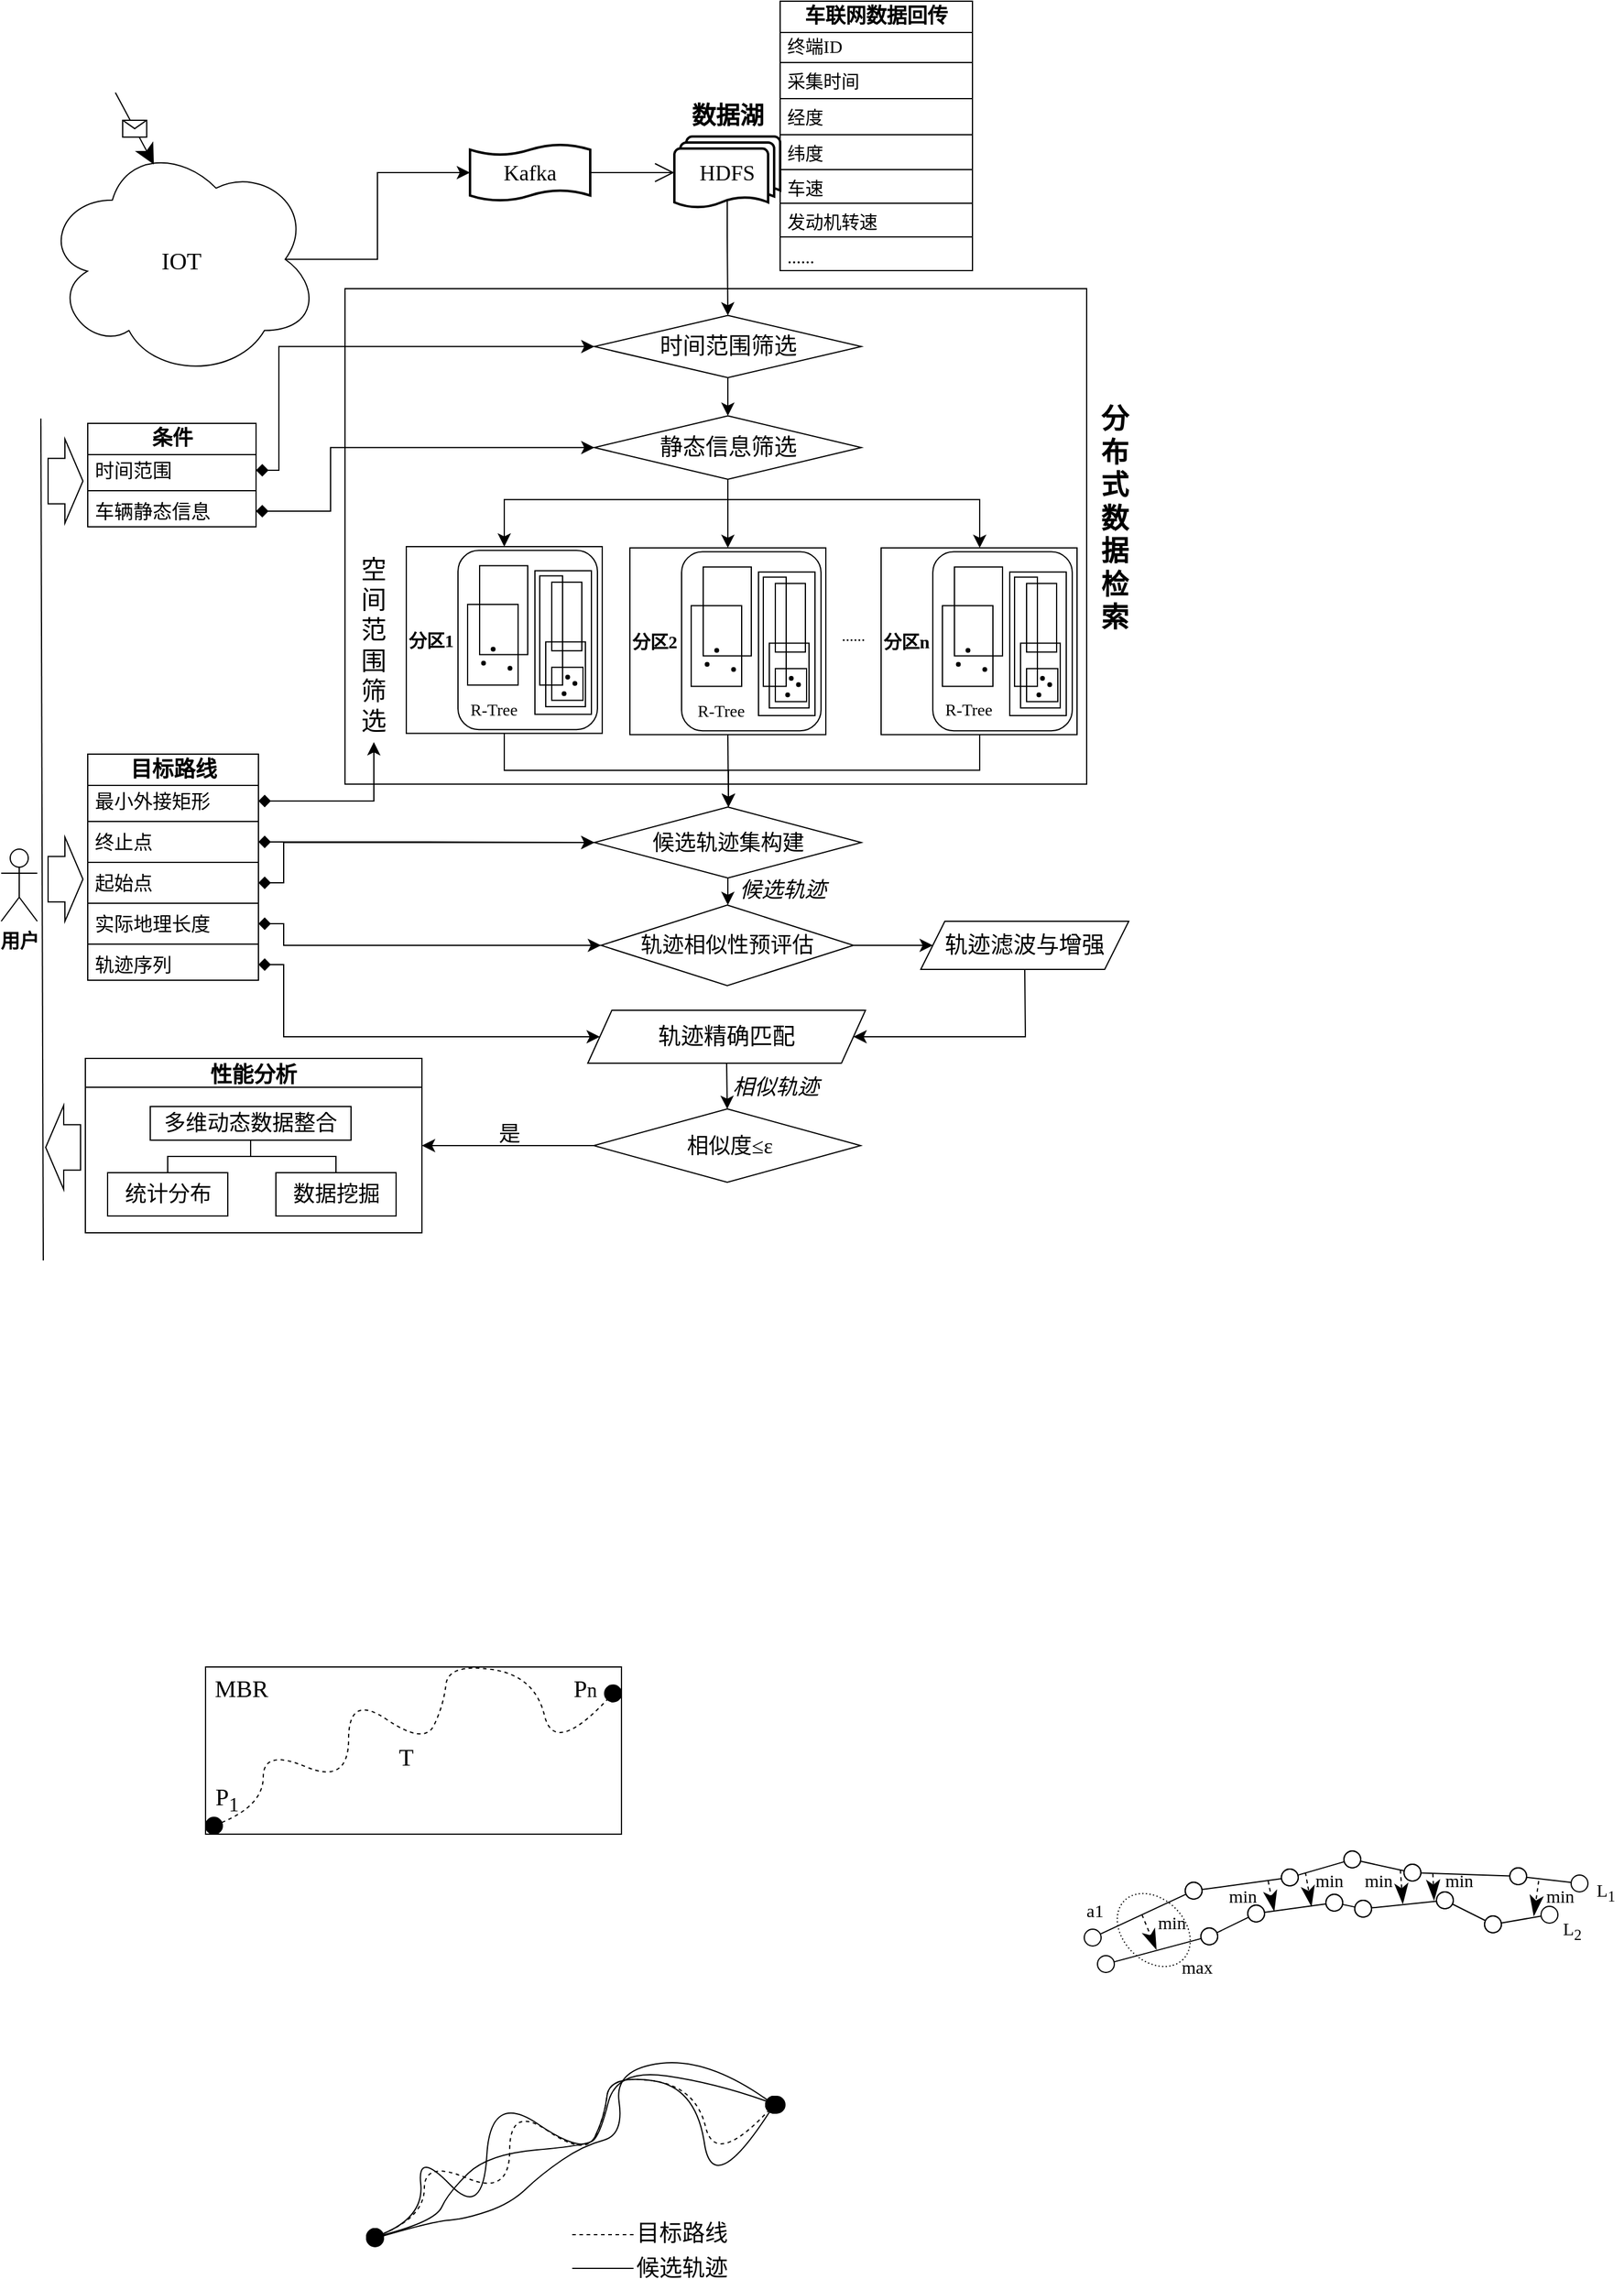 <mxfile version="24.7.8">
  <diagram name="第 1 页" id="QPPe_mM45RTRhulqxfoM">
    <mxGraphModel dx="1295" dy="641" grid="0" gridSize="10" guides="1" tooltips="1" connect="1" arrows="1" fold="1" page="1" pageScale="1" pageWidth="3300" pageHeight="2339" math="0" shadow="0">
      <root>
        <mxCell id="0" />
        <mxCell id="1" parent="0" />
        <mxCell id="G1OYZxIr4WpRyJIPXuP--251" value="" style="ellipse;whiteSpace=wrap;html=1;fontFamily=Architects Daughter;fontSource=https%3A%2F%2Ffonts.googleapis.com%2Fcss%3Ffamily%3DArchitects%2BDaughter;dashed=1;dashPattern=1 2;rotation=45;" vertex="1" parent="1">
          <mxGeometry x="1202.3" y="1678.2" width="69" height="51" as="geometry" />
        </mxCell>
        <mxCell id="G1OYZxIr4WpRyJIPXuP--4" value="" style="rounded=0;whiteSpace=wrap;html=1;fontFamily=Architects Daughter;fontSource=https%3A%2F%2Ffonts.googleapis.com%2Fcss%3Ffamily%3DArchitects%2BDaughter;" vertex="1" parent="1">
          <mxGeometry x="448" y="1485" width="346" height="139" as="geometry" />
        </mxCell>
        <mxCell id="3G0diSPvrYinm9wSDgkd-9" value="目标路线" style="swimlane;fontStyle=1;childLayout=stackLayout;horizontal=1;startSize=26;fillColor=none;horizontalStack=0;resizeParent=1;resizeParentMax=0;resizeLast=0;collapsible=1;marginBottom=0;html=1;fontFamily=宋体;fontSize=18;verticalAlign=middle;" parent="1" vertex="1">
          <mxGeometry x="350" y="726" width="142" height="188" as="geometry">
            <mxRectangle x="360" y="410" width="110" height="30" as="alternateBounds" />
          </mxGeometry>
        </mxCell>
        <mxCell id="3G0diSPvrYinm9wSDgkd-19" value="最小外接矩形" style="text;strokeColor=none;fillColor=none;align=left;verticalAlign=middle;spacingLeft=4;spacingRight=4;overflow=hidden;rotatable=0;points=[[0,0.5],[1,0.5]];portConstraint=eastwest;whiteSpace=wrap;html=1;fontFamily=宋体;fontStyle=0;fontSize=16;" parent="3G0diSPvrYinm9wSDgkd-9" vertex="1">
          <mxGeometry y="26" width="142" height="26" as="geometry" />
        </mxCell>
        <mxCell id="3G0diSPvrYinm9wSDgkd-36" value="" style="line;strokeWidth=1;fillColor=none;align=left;verticalAlign=middle;spacingTop=-1;spacingLeft=3;spacingRight=3;rotatable=0;labelPosition=right;points=[];portConstraint=eastwest;strokeColor=inherit;fontFamily=宋体;" parent="3G0diSPvrYinm9wSDgkd-9" vertex="1">
          <mxGeometry y="52" width="142" height="8" as="geometry" />
        </mxCell>
        <mxCell id="3G0diSPvrYinm9wSDgkd-18" value="终止点" style="text;strokeColor=none;fillColor=none;align=left;verticalAlign=middle;spacingLeft=4;spacingRight=4;overflow=hidden;rotatable=0;points=[[0,0.5],[1,0.5]];portConstraint=eastwest;whiteSpace=wrap;html=1;fontFamily=宋体;fontStyle=0;fontSize=16;" parent="3G0diSPvrYinm9wSDgkd-9" vertex="1">
          <mxGeometry y="60" width="142" height="26" as="geometry" />
        </mxCell>
        <mxCell id="3G0diSPvrYinm9wSDgkd-35" value="" style="line;strokeWidth=1;fillColor=none;align=left;verticalAlign=middle;spacingTop=-1;spacingLeft=3;spacingRight=3;rotatable=0;labelPosition=right;points=[];portConstraint=eastwest;strokeColor=inherit;fontFamily=宋体;" parent="3G0diSPvrYinm9wSDgkd-9" vertex="1">
          <mxGeometry y="86" width="142" height="8" as="geometry" />
        </mxCell>
        <mxCell id="3G0diSPvrYinm9wSDgkd-201" value="起始点" style="text;strokeColor=none;fillColor=none;align=left;verticalAlign=middle;spacingLeft=4;spacingRight=4;overflow=hidden;rotatable=0;points=[[0,0.5],[1,0.5]];portConstraint=eastwest;whiteSpace=wrap;html=1;fontFamily=宋体;fontStyle=0;fontSize=16;" parent="3G0diSPvrYinm9wSDgkd-9" vertex="1">
          <mxGeometry y="94" width="142" height="26" as="geometry" />
        </mxCell>
        <mxCell id="3G0diSPvrYinm9wSDgkd-37" value="" style="line;strokeWidth=1;fillColor=none;align=left;verticalAlign=middle;spacingTop=-1;spacingLeft=3;spacingRight=3;rotatable=0;labelPosition=right;points=[];portConstraint=eastwest;strokeColor=inherit;fontFamily=宋体;" parent="3G0diSPvrYinm9wSDgkd-9" vertex="1">
          <mxGeometry y="120" width="142" height="8" as="geometry" />
        </mxCell>
        <mxCell id="3G0diSPvrYinm9wSDgkd-12" value="实际地理长度" style="text;strokeColor=none;fillColor=none;align=left;verticalAlign=middle;spacingLeft=4;spacingRight=4;overflow=hidden;rotatable=0;points=[[0,0.5],[1,0.5]];portConstraint=eastwest;whiteSpace=wrap;html=1;fontFamily=宋体;fontStyle=0;fontSize=16;" parent="3G0diSPvrYinm9wSDgkd-9" vertex="1">
          <mxGeometry y="128" width="142" height="26" as="geometry" />
        </mxCell>
        <mxCell id="3G0diSPvrYinm9wSDgkd-34" value="" style="line;strokeWidth=1;fillColor=none;align=left;verticalAlign=middle;spacingTop=-1;spacingLeft=3;spacingRight=3;rotatable=0;labelPosition=right;points=[];portConstraint=eastwest;strokeColor=inherit;fontFamily=宋体;" parent="3G0diSPvrYinm9wSDgkd-9" vertex="1">
          <mxGeometry y="154" width="142" height="8" as="geometry" />
        </mxCell>
        <mxCell id="3G0diSPvrYinm9wSDgkd-10" value="轨迹序列" style="text;strokeColor=none;fillColor=none;align=left;verticalAlign=middle;spacingLeft=4;spacingRight=4;overflow=hidden;rotatable=0;points=[[0,0.5],[1,0.5]];portConstraint=eastwest;whiteSpace=wrap;html=1;fontFamily=宋体;fontStyle=0;fontSize=16;" parent="3G0diSPvrYinm9wSDgkd-9" vertex="1">
          <mxGeometry y="162" width="142" height="26" as="geometry" />
        </mxCell>
        <mxCell id="3G0diSPvrYinm9wSDgkd-20" value="Kafka" style="shape=tape;whiteSpace=wrap;html=1;strokeWidth=2;size=0.19;fontFamily=宋体;fontStyle=0;fontSize=18;" parent="1" vertex="1">
          <mxGeometry x="668" y="219" width="100" height="47" as="geometry" />
        </mxCell>
        <mxCell id="3G0diSPvrYinm9wSDgkd-21" value="HDFS" style="strokeWidth=2;html=1;shape=mxgraph.flowchart.multi-document;whiteSpace=wrap;fontFamily=宋体;fontSize=18;fontStyle=0" parent="1" vertex="1">
          <mxGeometry x="838" y="212.5" width="88" height="60" as="geometry" />
        </mxCell>
        <mxCell id="3G0diSPvrYinm9wSDgkd-22" style="edgeStyle=none;curved=1;rounded=0;orthogonalLoop=1;jettySize=auto;html=1;exitX=1;exitY=0.5;exitDx=0;exitDy=0;exitPerimeter=0;entryX=0;entryY=0.5;entryDx=0;entryDy=0;entryPerimeter=0;fontFamily=宋体;fontSize=16;startSize=14;endArrow=open;endSize=14;sourcePerimeterSpacing=8;targetPerimeterSpacing=8;" parent="1" source="3G0diSPvrYinm9wSDgkd-20" target="3G0diSPvrYinm9wSDgkd-21" edge="1">
          <mxGeometry relative="1" as="geometry" />
        </mxCell>
        <mxCell id="3G0diSPvrYinm9wSDgkd-23" value="车联网数据回传" style="swimlane;fontStyle=1;align=center;verticalAlign=middle;childLayout=stackLayout;horizontal=1;startSize=26;horizontalStack=0;resizeParent=1;resizeParentMax=0;resizeLast=0;collapsible=1;marginBottom=0;whiteSpace=wrap;html=1;fontFamily=宋体;fontSize=17;" parent="1" vertex="1">
          <mxGeometry x="926" y="100" width="160" height="224" as="geometry" />
        </mxCell>
        <mxCell id="3G0diSPvrYinm9wSDgkd-24" value="终端ID" style="text;strokeColor=none;fillColor=none;align=left;verticalAlign=middle;spacingLeft=4;spacingRight=4;overflow=hidden;rotatable=0;points=[[0,0.5],[1,0.5]];portConstraint=eastwest;whiteSpace=wrap;html=1;fontFamily=宋体;fontSize=15;fontColor=#000000;" parent="3G0diSPvrYinm9wSDgkd-23" vertex="1">
          <mxGeometry y="26" width="160" height="21" as="geometry" />
        </mxCell>
        <mxCell id="3G0diSPvrYinm9wSDgkd-38" value="" style="line;strokeWidth=1;fillColor=none;align=left;verticalAlign=middle;spacingTop=-1;spacingLeft=3;spacingRight=3;rotatable=0;labelPosition=right;points=[];portConstraint=eastwest;strokeColor=inherit;fontFamily=宋体;" parent="3G0diSPvrYinm9wSDgkd-23" vertex="1">
          <mxGeometry y="47" width="160" height="8" as="geometry" />
        </mxCell>
        <mxCell id="3G0diSPvrYinm9wSDgkd-27" value="采集时间" style="text;strokeColor=none;fillColor=none;align=left;verticalAlign=middle;spacingLeft=4;spacingRight=4;overflow=hidden;rotatable=0;points=[[0,0.5],[1,0.5]];portConstraint=eastwest;whiteSpace=wrap;html=1;fontFamily=宋体;fontSize=15;fontColor=#000000;" parent="3G0diSPvrYinm9wSDgkd-23" vertex="1">
          <mxGeometry y="55" width="160" height="22" as="geometry" />
        </mxCell>
        <mxCell id="3G0diSPvrYinm9wSDgkd-39" value="" style="line;strokeWidth=1;fillColor=none;align=left;verticalAlign=middle;spacingTop=-1;spacingLeft=3;spacingRight=3;rotatable=0;labelPosition=right;points=[];portConstraint=eastwest;strokeColor=inherit;fontFamily=宋体;" parent="3G0diSPvrYinm9wSDgkd-23" vertex="1">
          <mxGeometry y="77" width="160" height="8" as="geometry" />
        </mxCell>
        <mxCell id="3G0diSPvrYinm9wSDgkd-26" value="经度" style="text;strokeColor=none;fillColor=none;align=left;verticalAlign=middle;spacingLeft=4;spacingRight=4;overflow=hidden;rotatable=0;points=[[0,0.5],[1,0.5]];portConstraint=eastwest;whiteSpace=wrap;html=1;fontFamily=宋体;fontSize=15;fontColor=#000000;" parent="3G0diSPvrYinm9wSDgkd-23" vertex="1">
          <mxGeometry y="85" width="160" height="22" as="geometry" />
        </mxCell>
        <mxCell id="3G0diSPvrYinm9wSDgkd-51" value="" style="line;strokeWidth=1;fillColor=none;align=left;verticalAlign=middle;spacingTop=-1;spacingLeft=3;spacingRight=3;rotatable=0;labelPosition=right;points=[];portConstraint=eastwest;strokeColor=inherit;fontFamily=宋体;" parent="3G0diSPvrYinm9wSDgkd-23" vertex="1">
          <mxGeometry y="107" width="160" height="8" as="geometry" />
        </mxCell>
        <mxCell id="3G0diSPvrYinm9wSDgkd-48" value="纬度" style="text;strokeColor=none;fillColor=none;align=left;verticalAlign=middle;spacingLeft=4;spacingRight=4;overflow=hidden;rotatable=0;points=[[0,0.5],[1,0.5]];portConstraint=eastwest;whiteSpace=wrap;html=1;fontFamily=宋体;fontSize=15;fontColor=#000000;" parent="3G0diSPvrYinm9wSDgkd-23" vertex="1">
          <mxGeometry y="115" width="160" height="21" as="geometry" />
        </mxCell>
        <mxCell id="3G0diSPvrYinm9wSDgkd-52" value="" style="line;strokeWidth=1;fillColor=none;align=left;verticalAlign=middle;spacingTop=-1;spacingLeft=3;spacingRight=3;rotatable=0;labelPosition=right;points=[];portConstraint=eastwest;strokeColor=inherit;fontFamily=宋体;" parent="3G0diSPvrYinm9wSDgkd-23" vertex="1">
          <mxGeometry y="136" width="160" height="8" as="geometry" />
        </mxCell>
        <mxCell id="3G0diSPvrYinm9wSDgkd-40" value="车速" style="text;strokeColor=none;fillColor=none;align=left;verticalAlign=middle;spacingLeft=4;spacingRight=4;overflow=hidden;rotatable=0;points=[[0,0.5],[1,0.5]];portConstraint=eastwest;whiteSpace=wrap;html=1;fontFamily=宋体;fontSize=15;fontColor=#000000;" parent="3G0diSPvrYinm9wSDgkd-23" vertex="1">
          <mxGeometry y="144" width="160" height="20" as="geometry" />
        </mxCell>
        <mxCell id="3G0diSPvrYinm9wSDgkd-53" value="" style="line;strokeWidth=1;fillColor=none;align=left;verticalAlign=middle;spacingTop=-1;spacingLeft=3;spacingRight=3;rotatable=0;labelPosition=right;points=[];portConstraint=eastwest;strokeColor=inherit;fontFamily=宋体;" parent="3G0diSPvrYinm9wSDgkd-23" vertex="1">
          <mxGeometry y="164" width="160" height="8" as="geometry" />
        </mxCell>
        <mxCell id="3G0diSPvrYinm9wSDgkd-49" value="发动机转速" style="text;strokeColor=none;fillColor=none;align=left;verticalAlign=middle;spacingLeft=4;spacingRight=4;overflow=hidden;rotatable=0;points=[[0,0.5],[1,0.5]];portConstraint=eastwest;whiteSpace=wrap;html=1;fontFamily=宋体;fontSize=15;fontColor=#000000;" parent="3G0diSPvrYinm9wSDgkd-23" vertex="1">
          <mxGeometry y="172" width="160" height="20" as="geometry" />
        </mxCell>
        <mxCell id="3G0diSPvrYinm9wSDgkd-54" value="" style="line;strokeWidth=1;fillColor=none;align=left;verticalAlign=middle;spacingTop=-1;spacingLeft=3;spacingRight=3;rotatable=0;labelPosition=right;points=[];portConstraint=eastwest;strokeColor=inherit;fontFamily=宋体;" parent="3G0diSPvrYinm9wSDgkd-23" vertex="1">
          <mxGeometry y="192" width="160" height="8" as="geometry" />
        </mxCell>
        <mxCell id="3G0diSPvrYinm9wSDgkd-50" value="......" style="text;strokeColor=none;fillColor=none;align=left;verticalAlign=middle;spacingLeft=4;spacingRight=4;overflow=hidden;rotatable=0;points=[[0,0.5],[1,0.5]];portConstraint=eastwest;whiteSpace=wrap;html=1;fontFamily=宋体;fontSize=15;fontColor=#000000;" parent="3G0diSPvrYinm9wSDgkd-23" vertex="1">
          <mxGeometry y="200" width="160" height="24" as="geometry" />
        </mxCell>
        <mxCell id="3G0diSPvrYinm9wSDgkd-55" value="IOT" style="ellipse;shape=cloud;whiteSpace=wrap;html=1;align=center;fontFamily=宋体;fontSize=20;" parent="1" vertex="1">
          <mxGeometry x="313" y="216" width="230" height="197.25" as="geometry" />
        </mxCell>
        <mxCell id="3G0diSPvrYinm9wSDgkd-160" value="候选轨迹集构建" style="rhombus;whiteSpace=wrap;html=1;fontFamily=宋体;fontSize=18;" parent="1" vertex="1">
          <mxGeometry x="771.5" y="770" width="222" height="59" as="geometry" />
        </mxCell>
        <mxCell id="3G0diSPvrYinm9wSDgkd-166" value="轨迹滤波与增强" style="shape=parallelogram;perimeter=parallelogramPerimeter;whiteSpace=wrap;html=1;fixedSize=1;fontFamily=宋体;fontSize=19;" parent="1" vertex="1">
          <mxGeometry x="1043" y="865" width="173" height="40" as="geometry" />
        </mxCell>
        <mxCell id="3G0diSPvrYinm9wSDgkd-167" value="轨迹精确匹配" style="shape=parallelogram;perimeter=parallelogramPerimeter;whiteSpace=wrap;html=1;fixedSize=1;fontFamily=宋体;fontSize=19;" parent="1" vertex="1">
          <mxGeometry x="766" y="939" width="231" height="44" as="geometry" />
        </mxCell>
        <mxCell id="3G0diSPvrYinm9wSDgkd-168" value="" style="edgeStyle=elbowEdgeStyle;elbow=horizontal;endArrow=classic;html=1;curved=0;rounded=0;endSize=8;startSize=8;fontFamily=宋体;fontSize=16;sourcePerimeterSpacing=8;targetPerimeterSpacing=8;entryX=0;entryY=0.5;entryDx=0;entryDy=0;exitX=1;exitY=0.5;exitDx=0;exitDy=0;" parent="1" source="G1OYZxIr4WpRyJIPXuP--146" target="3G0diSPvrYinm9wSDgkd-166" edge="1">
          <mxGeometry width="50" height="50" relative="1" as="geometry">
            <mxPoint x="987" y="873" as="sourcePoint" />
            <mxPoint x="727" y="954" as="targetPoint" />
          </mxGeometry>
        </mxCell>
        <mxCell id="3G0diSPvrYinm9wSDgkd-170" value="" style="edgeStyle=elbowEdgeStyle;elbow=horizontal;endArrow=classic;html=1;curved=0;rounded=0;endSize=8;startSize=8;fontFamily=宋体;fontSize=16;sourcePerimeterSpacing=8;targetPerimeterSpacing=8;exitX=0.5;exitY=1;exitDx=0;exitDy=0;entryX=1;entryY=0.5;entryDx=0;entryDy=0;" parent="1" source="3G0diSPvrYinm9wSDgkd-166" target="3G0diSPvrYinm9wSDgkd-167" edge="1">
          <mxGeometry width="50" height="50" relative="1" as="geometry">
            <mxPoint x="1104" y="1022" as="sourcePoint" />
            <mxPoint x="1154" y="972" as="targetPoint" />
            <Array as="points">
              <mxPoint x="1130" y="929" />
              <mxPoint x="1117" y="924" />
            </Array>
          </mxGeometry>
        </mxCell>
        <mxCell id="3G0diSPvrYinm9wSDgkd-171" value="&lt;span style=&quot;text-align: justify; background-color: rgb(255, 255, 255);&quot;&gt;&lt;font style=&quot;font-size: 18px;&quot;&gt;&amp;nbsp;相似度≤ε&lt;/font&gt;&lt;/span&gt;" style="rhombus;whiteSpace=wrap;html=1;fontFamily=宋体;fontSize=18;" parent="1" vertex="1">
          <mxGeometry x="771" y="1021" width="222" height="61" as="geometry" />
        </mxCell>
        <mxCell id="3G0diSPvrYinm9wSDgkd-174" value="" style="edgeStyle=elbowEdgeStyle;elbow=horizontal;endArrow=classic;html=1;curved=0;rounded=0;endSize=8;startSize=8;fontFamily=宋体;fontSize=16;sourcePerimeterSpacing=8;targetPerimeterSpacing=8;exitX=0.5;exitY=1;exitDx=0;exitDy=0;entryX=0.5;entryY=0;entryDx=0;entryDy=0;" parent="1" source="3G0diSPvrYinm9wSDgkd-167" target="3G0diSPvrYinm9wSDgkd-171" edge="1">
          <mxGeometry width="50" height="50" relative="1" as="geometry">
            <mxPoint x="734" y="754" as="sourcePoint" />
            <mxPoint x="849" y="1065" as="targetPoint" />
          </mxGeometry>
        </mxCell>
        <mxCell id="3G0diSPvrYinm9wSDgkd-178" value="性能分析" style="swimlane;startSize=24;horizontal=1;containerType=tree;newEdgeStyle={&quot;edgeStyle&quot;:&quot;elbowEdgeStyle&quot;,&quot;startArrow&quot;:&quot;none&quot;,&quot;endArrow&quot;:&quot;none&quot;};fontFamily=宋体;fontSize=18;" parent="1" vertex="1">
          <mxGeometry x="348" y="979" width="280" height="145" as="geometry" />
        </mxCell>
        <mxCell id="3G0diSPvrYinm9wSDgkd-179" value="" style="edgeStyle=elbowEdgeStyle;elbow=vertical;sourcePerimeterSpacing=0;targetPerimeterSpacing=0;startArrow=none;endArrow=none;rounded=0;curved=0;fontFamily=宋体;fontSize=16;startSize=14;endSize=14;" parent="3G0diSPvrYinm9wSDgkd-178" source="3G0diSPvrYinm9wSDgkd-181" target="3G0diSPvrYinm9wSDgkd-182" edge="1">
          <mxGeometry relative="1" as="geometry" />
        </mxCell>
        <mxCell id="3G0diSPvrYinm9wSDgkd-180" value="" style="edgeStyle=elbowEdgeStyle;elbow=vertical;sourcePerimeterSpacing=0;targetPerimeterSpacing=0;startArrow=none;endArrow=none;rounded=0;curved=0;fontFamily=宋体;fontSize=16;startSize=14;endSize=14;" parent="3G0diSPvrYinm9wSDgkd-178" source="3G0diSPvrYinm9wSDgkd-181" target="3G0diSPvrYinm9wSDgkd-183" edge="1">
          <mxGeometry relative="1" as="geometry" />
        </mxCell>
        <UserObject label="多维动态数据整合" treeRoot="1" id="3G0diSPvrYinm9wSDgkd-181">
          <mxCell style="whiteSpace=wrap;html=1;align=center;treeFolding=1;treeMoving=1;newEdgeStyle={&quot;edgeStyle&quot;:&quot;elbowEdgeStyle&quot;,&quot;startArrow&quot;:&quot;none&quot;,&quot;endArrow&quot;:&quot;none&quot;};fontFamily=宋体;fontSize=18;" parent="3G0diSPvrYinm9wSDgkd-178" vertex="1">
            <mxGeometry x="54" y="40" width="167" height="28" as="geometry" />
          </mxCell>
        </UserObject>
        <mxCell id="3G0diSPvrYinm9wSDgkd-182" value="统计分布" style="whiteSpace=wrap;html=1;align=center;verticalAlign=middle;treeFolding=1;treeMoving=1;newEdgeStyle={&quot;edgeStyle&quot;:&quot;elbowEdgeStyle&quot;,&quot;startArrow&quot;:&quot;none&quot;,&quot;endArrow&quot;:&quot;none&quot;};fontFamily=宋体;fontSize=18;" parent="3G0diSPvrYinm9wSDgkd-178" vertex="1">
          <mxGeometry x="18.5" y="95" width="100" height="36" as="geometry" />
        </mxCell>
        <mxCell id="3G0diSPvrYinm9wSDgkd-183" value="数据挖掘" style="whiteSpace=wrap;html=1;align=center;verticalAlign=middle;treeFolding=1;treeMoving=1;newEdgeStyle={&quot;edgeStyle&quot;:&quot;elbowEdgeStyle&quot;,&quot;startArrow&quot;:&quot;none&quot;,&quot;endArrow&quot;:&quot;none&quot;};fontFamily=宋体;fontSize=18;" parent="3G0diSPvrYinm9wSDgkd-178" vertex="1">
          <mxGeometry x="158.5" y="95" width="100" height="36" as="geometry" />
        </mxCell>
        <mxCell id="3G0diSPvrYinm9wSDgkd-184" value="" style="edgeStyle=elbowEdgeStyle;elbow=horizontal;endArrow=classic;html=1;curved=0;rounded=0;endSize=8;startSize=8;fontFamily=宋体;fontSize=16;sourcePerimeterSpacing=8;targetPerimeterSpacing=8;exitX=0;exitY=0.5;exitDx=0;exitDy=0;entryX=1;entryY=0.5;entryDx=0;entryDy=0;" parent="1" source="3G0diSPvrYinm9wSDgkd-171" target="3G0diSPvrYinm9wSDgkd-178" edge="1">
          <mxGeometry width="50" height="50" relative="1" as="geometry">
            <mxPoint x="745" y="1178" as="sourcePoint" />
            <mxPoint x="795" y="1128" as="targetPoint" />
          </mxGeometry>
        </mxCell>
        <mxCell id="3G0diSPvrYinm9wSDgkd-186" value="" style="edgeStyle=elbowEdgeStyle;elbow=horizontal;endArrow=classic;html=1;curved=0;rounded=0;endSize=8;startSize=8;fontFamily=宋体;fontSize=16;sourcePerimeterSpacing=8;targetPerimeterSpacing=8;exitX=0.875;exitY=0.5;exitDx=0;exitDy=0;exitPerimeter=0;entryX=0;entryY=0.5;entryDx=0;entryDy=0;entryPerimeter=0;" parent="1" source="3G0diSPvrYinm9wSDgkd-55" target="3G0diSPvrYinm9wSDgkd-20" edge="1">
          <mxGeometry width="50" height="50" relative="1" as="geometry">
            <mxPoint x="544" y="301" as="sourcePoint" />
            <mxPoint x="594" y="251" as="targetPoint" />
          </mxGeometry>
        </mxCell>
        <mxCell id="3G0diSPvrYinm9wSDgkd-187" value="&lt;font size=&quot;1&quot; style=&quot;&quot;&gt;&lt;b style=&quot;font-size: 16px;&quot;&gt;用户&lt;/b&gt;&lt;/font&gt;" style="shape=umlActor;verticalLabelPosition=bottom;verticalAlign=top;html=1;fontFamily=宋体;" parent="1" vertex="1">
          <mxGeometry x="278" y="805" width="30" height="60" as="geometry" />
        </mxCell>
        <mxCell id="3G0diSPvrYinm9wSDgkd-191" value="" style="endArrow=none;html=1;rounded=0;fontFamily=宋体;fontSize=16;startSize=14;endSize=14;sourcePerimeterSpacing=8;targetPerimeterSpacing=8;curved=1;" parent="1" edge="1">
          <mxGeometry width="50" height="50" relative="1" as="geometry">
            <mxPoint x="313" y="1147" as="sourcePoint" />
            <mxPoint x="311" y="447" as="targetPoint" />
          </mxGeometry>
        </mxCell>
        <mxCell id="3G0diSPvrYinm9wSDgkd-197" value="数据湖" style="text;html=1;align=center;verticalAlign=middle;whiteSpace=wrap;rounded=0;fontSize=20;fontFamily=宋体;fontStyle=1" parent="1" vertex="1">
          <mxGeometry x="842" y="179" width="81" height="30" as="geometry" />
        </mxCell>
        <mxCell id="3G0diSPvrYinm9wSDgkd-198" value="是" style="text;html=1;align=center;verticalAlign=middle;whiteSpace=wrap;rounded=0;fontSize=18;fontFamily=宋体;" parent="1" vertex="1">
          <mxGeometry x="671" y="1027" width="60" height="30" as="geometry" />
        </mxCell>
        <mxCell id="3G0diSPvrYinm9wSDgkd-226" value="候选轨迹" style="text;html=1;align=center;verticalAlign=middle;whiteSpace=wrap;rounded=0;fontSize=18;fontFamily=宋体;fontStyle=2" parent="1" vertex="1">
          <mxGeometry x="887" y="824" width="83" height="30" as="geometry" />
        </mxCell>
        <mxCell id="3G0diSPvrYinm9wSDgkd-227" value="相似轨迹" style="text;html=1;align=center;verticalAlign=middle;whiteSpace=wrap;rounded=0;fontSize=18;fontFamily=宋体;fontStyle=2" parent="1" vertex="1">
          <mxGeometry x="881" y="988" width="83" height="30" as="geometry" />
        </mxCell>
        <mxCell id="7TAQLzED8YgwvD5aUBoT-1" value="" style="endArrow=classic;html=1;rounded=0;fontFamily=Architects Daughter;fontSource=https%3A%2F%2Ffonts.googleapis.com%2Fcss%3Ffamily%3DArchitects%2BDaughter;fontSize=16;startSize=14;endSize=14;sourcePerimeterSpacing=8;targetPerimeterSpacing=8;curved=1;entryX=0.4;entryY=0.1;entryDx=0;entryDy=0;entryPerimeter=0;" parent="1" target="3G0diSPvrYinm9wSDgkd-55" edge="1">
          <mxGeometry relative="1" as="geometry">
            <mxPoint x="373" y="176" as="sourcePoint" />
            <mxPoint x="473" y="176" as="targetPoint" />
          </mxGeometry>
        </mxCell>
        <mxCell id="7TAQLzED8YgwvD5aUBoT-2" value="" style="shape=message;html=1;outlineConnect=0;fontFamily=Architects Daughter;fontSource=https%3A%2F%2Ffonts.googleapis.com%2Fcss%3Ffamily%3DArchitects%2BDaughter;" parent="7TAQLzED8YgwvD5aUBoT-1" vertex="1">
          <mxGeometry width="20" height="14" relative="1" as="geometry">
            <mxPoint x="-10" y="-7" as="offset" />
          </mxGeometry>
        </mxCell>
        <mxCell id="G1OYZxIr4WpRyJIPXuP--2" value="" style="curved=1;endArrow=oval;html=1;rounded=0;fontFamily=Architects Daughter;fontSource=https%3A%2F%2Ffonts.googleapis.com%2Fcss%3Ffamily%3DArchitects%2BDaughter;fontSize=16;startSize=14;endSize=14;sourcePerimeterSpacing=8;targetPerimeterSpacing=8;endFill=1;startArrow=oval;startFill=1;dashed=1;" edge="1" parent="1">
          <mxGeometry width="50" height="50" relative="1" as="geometry">
            <mxPoint x="455" y="1617" as="sourcePoint" />
            <mxPoint x="787" y="1507" as="targetPoint" />
            <Array as="points">
              <mxPoint x="496" y="1600" />
              <mxPoint x="496" y="1553" />
              <mxPoint x="567" y="1583" />
              <mxPoint x="567" y="1507" />
              <mxPoint x="630" y="1550" />
              <mxPoint x="646" y="1517" />
              <mxPoint x="650" y="1482" />
              <mxPoint x="722" y="1492" />
              <mxPoint x="738" y="1559" />
            </Array>
          </mxGeometry>
        </mxCell>
        <mxCell id="G1OYZxIr4WpRyJIPXuP--5" value="&lt;font face=&quot;Times New Roman&quot;&gt;P&lt;sub&gt;1&lt;/sub&gt;&lt;/font&gt;" style="text;strokeColor=none;fillColor=none;html=1;align=center;verticalAlign=middle;whiteSpace=wrap;rounded=0;fontSize=20;fontFamily=Architects Daughter;fontSource=https%3A%2F%2Ffonts.googleapis.com%2Fcss%3Ffamily%3DArchitects%2BDaughter;" vertex="1" parent="1">
          <mxGeometry x="436" y="1580" width="60" height="30" as="geometry" />
        </mxCell>
        <mxCell id="G1OYZxIr4WpRyJIPXuP--6" value="&lt;font face=&quot;Times New Roman&quot;&gt;P&lt;span style=&quot;font-size: 16.667px;&quot;&gt;n&lt;/span&gt;&lt;/font&gt;" style="text;strokeColor=none;fillColor=none;html=1;align=center;verticalAlign=middle;whiteSpace=wrap;rounded=0;fontSize=20;fontFamily=Architects Daughter;fontSource=https%3A%2F%2Ffonts.googleapis.com%2Fcss%3Ffamily%3DArchitects%2BDaughter;" vertex="1" parent="1">
          <mxGeometry x="734" y="1488" width="60" height="30" as="geometry" />
        </mxCell>
        <mxCell id="G1OYZxIr4WpRyJIPXuP--7" value="&lt;font face=&quot;Times New Roman&quot;&gt;MBR&lt;/font&gt;" style="text;strokeColor=none;fillColor=none;html=1;align=center;verticalAlign=middle;whiteSpace=wrap;rounded=0;fontSize=20;fontFamily=Architects Daughter;fontSource=https%3A%2F%2Ffonts.googleapis.com%2Fcss%3Ffamily%3DArchitects%2BDaughter;" vertex="1" parent="1">
          <mxGeometry x="448" y="1488" width="60" height="30" as="geometry" />
        </mxCell>
        <mxCell id="G1OYZxIr4WpRyJIPXuP--8" value="&lt;font face=&quot;Times New Roman&quot;&gt;T&lt;/font&gt;" style="text;strokeColor=none;fillColor=none;html=1;align=center;verticalAlign=middle;whiteSpace=wrap;rounded=0;fontSize=20;fontFamily=Architects Daughter;fontSource=https%3A%2F%2Ffonts.googleapis.com%2Fcss%3Ffamily%3DArchitects%2BDaughter;" vertex="1" parent="1">
          <mxGeometry x="585" y="1545" width="60" height="30" as="geometry" />
        </mxCell>
        <mxCell id="G1OYZxIr4WpRyJIPXuP--142" value="" style="group" vertex="1" connectable="0" parent="1">
          <mxGeometry x="561" y="356" width="617" height="414" as="geometry" />
        </mxCell>
        <mxCell id="G1OYZxIr4WpRyJIPXuP--134" value="" style="rounded=0;whiteSpace=wrap;html=1;fontFamily=Architects Daughter;fontSource=https%3A%2F%2Ffonts.googleapis.com%2Fcss%3Ffamily%3DArchitects%2BDaughter;" vertex="1" parent="G1OYZxIr4WpRyJIPXuP--142">
          <mxGeometry x="3" y="-17" width="617" height="411.93" as="geometry" />
        </mxCell>
        <mxCell id="G1OYZxIr4WpRyJIPXuP--128" value="" style="group" vertex="1" connectable="0" parent="G1OYZxIr4WpRyJIPXuP--142">
          <mxGeometry x="54" y="91.883" width="558" height="322.117" as="geometry" />
        </mxCell>
        <mxCell id="G1OYZxIr4WpRyJIPXuP--67" value="" style="group;fontFamily=宋体;" vertex="1" connectable="0" parent="G1OYZxIr4WpRyJIPXuP--128">
          <mxGeometry x="395" y="106.668" width="163" height="155.25" as="geometry" />
        </mxCell>
        <mxCell id="G1OYZxIr4WpRyJIPXuP--68" value="" style="rounded=1;whiteSpace=wrap;html=1;fontFamily=宋体;fillColor=none;" vertex="1" parent="G1OYZxIr4WpRyJIPXuP--67">
          <mxGeometry x="43" y="3.168" width="116" height="148.913" as="geometry" />
        </mxCell>
        <mxCell id="G1OYZxIr4WpRyJIPXuP--69" value="&lt;b&gt;&lt;font style=&quot;font-size: 15px;&quot;&gt;分区n&lt;/font&gt;&lt;/b&gt;" style="rounded=0;whiteSpace=wrap;html=1;fontFamily=宋体;fillColor=none;align=left;" vertex="1" parent="G1OYZxIr4WpRyJIPXuP--67">
          <mxGeometry width="163" height="155.25" as="geometry" />
        </mxCell>
        <mxCell id="G1OYZxIr4WpRyJIPXuP--70" value="" style="group;fontFamily=宋体;" vertex="1" connectable="0" parent="G1OYZxIr4WpRyJIPXuP--128">
          <mxGeometry y="105.612" width="163" height="155.25" as="geometry" />
        </mxCell>
        <mxCell id="G1OYZxIr4WpRyJIPXuP--71" value="" style="group;fontFamily=宋体;" vertex="1" connectable="0" parent="G1OYZxIr4WpRyJIPXuP--70">
          <mxGeometry x="51" y="15.842" width="103" height="123.566" as="geometry" />
        </mxCell>
        <mxCell id="G1OYZxIr4WpRyJIPXuP--72" value="" style="rounded=0;whiteSpace=wrap;html=1;fontFamily=宋体;" vertex="1" parent="G1OYZxIr4WpRyJIPXuP--71">
          <mxGeometry x="56" y="4.224" width="47" height="119.342" as="geometry" />
        </mxCell>
        <mxCell id="G1OYZxIr4WpRyJIPXuP--73" value="" style="rounded=0;whiteSpace=wrap;html=1;fontFamily=宋体;fillColor=none;" vertex="1" parent="G1OYZxIr4WpRyJIPXuP--71">
          <mxGeometry x="10" width="40" height="73.929" as="geometry" />
        </mxCell>
        <mxCell id="G1OYZxIr4WpRyJIPXuP--74" value="" style="rounded=0;whiteSpace=wrap;html=1;fontFamily=宋体;fillColor=none;" vertex="1" parent="G1OYZxIr4WpRyJIPXuP--71">
          <mxGeometry y="32.212" width="42" height="67.064" as="geometry" />
        </mxCell>
        <mxCell id="G1OYZxIr4WpRyJIPXuP--75" value="" style="rounded=0;whiteSpace=wrap;html=1;fontFamily=宋体;fillColor=none;" vertex="1" parent="G1OYZxIr4WpRyJIPXuP--71">
          <mxGeometry x="60" y="8.449" width="19" height="90.827" as="geometry" />
        </mxCell>
        <mxCell id="G1OYZxIr4WpRyJIPXuP--76" value="" style="rounded=0;whiteSpace=wrap;html=1;fontFamily=宋体;fillColor=none;" vertex="1" parent="G1OYZxIr4WpRyJIPXuP--71">
          <mxGeometry x="65" y="63.367" width="33" height="53.862" as="geometry" />
        </mxCell>
        <mxCell id="G1OYZxIr4WpRyJIPXuP--77" value="" style="rounded=0;whiteSpace=wrap;html=1;fontFamily=宋体;fillColor=none;" vertex="1" parent="G1OYZxIr4WpRyJIPXuP--71">
          <mxGeometry x="70" y="13.73" width="25" height="57.031" as="geometry" />
        </mxCell>
        <mxCell id="G1OYZxIr4WpRyJIPXuP--78" value="" style="rounded=0;whiteSpace=wrap;html=1;fontFamily=宋体;fillColor=none;" vertex="1" parent="G1OYZxIr4WpRyJIPXuP--71">
          <mxGeometry x="70" y="84.49" width="26" height="27.459" as="geometry" />
        </mxCell>
        <mxCell id="G1OYZxIr4WpRyJIPXuP--79" value="" style="shape=waypoint;sketch=0;fillStyle=solid;size=6;pointerEvents=1;points=[];fillColor=none;resizable=0;rotatable=0;perimeter=centerPerimeter;snapToPoint=1;fontFamily=宋体;strokeWidth=0;" vertex="1" parent="G1OYZxIr4WpRyJIPXuP--71">
          <mxGeometry x="73" y="82.378" width="20" height="20" as="geometry" />
        </mxCell>
        <mxCell id="G1OYZxIr4WpRyJIPXuP--80" value="" style="shape=waypoint;sketch=0;fillStyle=solid;size=6;pointerEvents=1;points=[];fillColor=none;resizable=0;rotatable=0;perimeter=centerPerimeter;snapToPoint=1;fontFamily=宋体;strokeWidth=0;" vertex="1" parent="G1OYZxIr4WpRyJIPXuP--71">
          <mxGeometry x="79" y="87.658" width="20" height="20" as="geometry" />
        </mxCell>
        <mxCell id="G1OYZxIr4WpRyJIPXuP--81" value="" style="shape=waypoint;sketch=0;fillStyle=solid;size=6;pointerEvents=1;points=[];fillColor=none;resizable=0;rotatable=0;perimeter=centerPerimeter;snapToPoint=1;fontFamily=宋体;strokeWidth=0;" vertex="1" parent="G1OYZxIr4WpRyJIPXuP--71">
          <mxGeometry x="70" y="96.107" width="20" height="20" as="geometry" />
        </mxCell>
        <mxCell id="G1OYZxIr4WpRyJIPXuP--82" value="" style="shape=waypoint;sketch=0;fillStyle=solid;size=6;pointerEvents=1;points=[];fillColor=none;resizable=0;rotatable=0;perimeter=centerPerimeter;snapToPoint=1;fontFamily=宋体;strokeWidth=0;" vertex="1" parent="G1OYZxIr4WpRyJIPXuP--71">
          <mxGeometry x="11" y="59.143" width="20" height="20" as="geometry" />
        </mxCell>
        <mxCell id="G1OYZxIr4WpRyJIPXuP--83" value="" style="shape=waypoint;sketch=0;fillStyle=solid;size=6;pointerEvents=1;points=[];fillColor=none;resizable=0;rotatable=0;perimeter=centerPerimeter;snapToPoint=1;fontFamily=宋体;strokeWidth=0;" vertex="1" parent="G1OYZxIr4WpRyJIPXuP--71">
          <mxGeometry x="3" y="70.76" width="20" height="20" as="geometry" />
        </mxCell>
        <mxCell id="G1OYZxIr4WpRyJIPXuP--84" value="" style="shape=waypoint;sketch=0;fillStyle=solid;size=6;pointerEvents=1;points=[];fillColor=none;resizable=0;rotatable=0;perimeter=centerPerimeter;snapToPoint=1;fontFamily=宋体;strokeWidth=0;" vertex="1" parent="G1OYZxIr4WpRyJIPXuP--71">
          <mxGeometry x="25" y="74.985" width="20" height="20" as="geometry" />
        </mxCell>
        <mxCell id="G1OYZxIr4WpRyJIPXuP--85" value="" style="rounded=1;whiteSpace=wrap;html=1;fontFamily=宋体;fillColor=none;" vertex="1" parent="G1OYZxIr4WpRyJIPXuP--70">
          <mxGeometry x="43" y="3.168" width="116" height="148.913" as="geometry" />
        </mxCell>
        <mxCell id="G1OYZxIr4WpRyJIPXuP--86" value="&lt;b&gt;&lt;font style=&quot;font-size: 15px;&quot;&gt;分区1&lt;/font&gt;&lt;/b&gt;" style="rounded=0;whiteSpace=wrap;html=1;fontFamily=宋体;fillColor=none;align=left;" vertex="1" parent="G1OYZxIr4WpRyJIPXuP--70">
          <mxGeometry width="163" height="155.25" as="geometry" />
        </mxCell>
        <mxCell id="G1OYZxIr4WpRyJIPXuP--87" value="&lt;font face=&quot;Times New Roman&quot; style=&quot;font-size: 14px;&quot;&gt;R-Tree&lt;/font&gt;" style="text;html=1;align=center;verticalAlign=middle;whiteSpace=wrap;rounded=0;fontSize=20;fontFamily=Architects Daughter;fontSource=https%3A%2F%2Ffonts.googleapis.com%2Fcss%3Ffamily%3DArchitects%2BDaughter;" vertex="1" parent="G1OYZxIr4WpRyJIPXuP--70">
          <mxGeometry x="43" y="117.23" width="60" height="31.684" as="geometry" />
        </mxCell>
        <mxCell id="G1OYZxIr4WpRyJIPXuP--88" value="" style="group;fontFamily=宋体;" vertex="1" connectable="0" parent="G1OYZxIr4WpRyJIPXuP--128">
          <mxGeometry x="186" y="106.668" width="163" height="155.25" as="geometry" />
        </mxCell>
        <mxCell id="G1OYZxIr4WpRyJIPXuP--89" value="" style="group;fontFamily=宋体;" vertex="1" connectable="0" parent="G1OYZxIr4WpRyJIPXuP--88">
          <mxGeometry x="51" y="15.842" width="103" height="123.566" as="geometry" />
        </mxCell>
        <mxCell id="G1OYZxIr4WpRyJIPXuP--90" value="" style="rounded=0;whiteSpace=wrap;html=1;fontFamily=宋体;" vertex="1" parent="G1OYZxIr4WpRyJIPXuP--89">
          <mxGeometry x="56" y="4.224" width="47" height="119.342" as="geometry" />
        </mxCell>
        <mxCell id="G1OYZxIr4WpRyJIPXuP--91" value="" style="rounded=0;whiteSpace=wrap;html=1;fontFamily=宋体;fillColor=none;" vertex="1" parent="G1OYZxIr4WpRyJIPXuP--89">
          <mxGeometry x="10" width="40" height="73.929" as="geometry" />
        </mxCell>
        <mxCell id="G1OYZxIr4WpRyJIPXuP--92" value="" style="rounded=0;whiteSpace=wrap;html=1;fontFamily=宋体;fillColor=none;" vertex="1" parent="G1OYZxIr4WpRyJIPXuP--89">
          <mxGeometry y="32.212" width="42" height="67.064" as="geometry" />
        </mxCell>
        <mxCell id="G1OYZxIr4WpRyJIPXuP--93" value="" style="rounded=0;whiteSpace=wrap;html=1;fontFamily=宋体;fillColor=none;" vertex="1" parent="G1OYZxIr4WpRyJIPXuP--89">
          <mxGeometry x="60" y="8.449" width="19" height="90.827" as="geometry" />
        </mxCell>
        <mxCell id="G1OYZxIr4WpRyJIPXuP--94" value="" style="rounded=0;whiteSpace=wrap;html=1;fontFamily=宋体;fillColor=none;" vertex="1" parent="G1OYZxIr4WpRyJIPXuP--89">
          <mxGeometry x="65" y="63.367" width="33" height="53.862" as="geometry" />
        </mxCell>
        <mxCell id="G1OYZxIr4WpRyJIPXuP--95" value="" style="rounded=0;whiteSpace=wrap;html=1;fontFamily=宋体;fillColor=none;" vertex="1" parent="G1OYZxIr4WpRyJIPXuP--89">
          <mxGeometry x="70" y="13.73" width="25" height="57.031" as="geometry" />
        </mxCell>
        <mxCell id="G1OYZxIr4WpRyJIPXuP--96" value="" style="rounded=0;whiteSpace=wrap;html=1;fontFamily=宋体;fillColor=none;" vertex="1" parent="G1OYZxIr4WpRyJIPXuP--89">
          <mxGeometry x="70" y="84.49" width="26" height="27.459" as="geometry" />
        </mxCell>
        <mxCell id="G1OYZxIr4WpRyJIPXuP--97" value="" style="shape=waypoint;sketch=0;fillStyle=solid;size=6;pointerEvents=1;points=[];fillColor=none;resizable=0;rotatable=0;perimeter=centerPerimeter;snapToPoint=1;fontFamily=宋体;strokeWidth=0;" vertex="1" parent="G1OYZxIr4WpRyJIPXuP--89">
          <mxGeometry x="73" y="82.378" width="20" height="20" as="geometry" />
        </mxCell>
        <mxCell id="G1OYZxIr4WpRyJIPXuP--98" value="" style="shape=waypoint;sketch=0;fillStyle=solid;size=6;pointerEvents=1;points=[];fillColor=none;resizable=0;rotatable=0;perimeter=centerPerimeter;snapToPoint=1;fontFamily=宋体;strokeWidth=0;" vertex="1" parent="G1OYZxIr4WpRyJIPXuP--89">
          <mxGeometry x="79" y="87.658" width="20" height="20" as="geometry" />
        </mxCell>
        <mxCell id="G1OYZxIr4WpRyJIPXuP--99" value="" style="shape=waypoint;sketch=0;fillStyle=solid;size=6;pointerEvents=1;points=[];fillColor=none;resizable=0;rotatable=0;perimeter=centerPerimeter;snapToPoint=1;fontFamily=宋体;strokeWidth=0;" vertex="1" parent="G1OYZxIr4WpRyJIPXuP--89">
          <mxGeometry x="70" y="96.107" width="20" height="20" as="geometry" />
        </mxCell>
        <mxCell id="G1OYZxIr4WpRyJIPXuP--100" value="" style="shape=waypoint;sketch=0;fillStyle=solid;size=6;pointerEvents=1;points=[];fillColor=none;resizable=0;rotatable=0;perimeter=centerPerimeter;snapToPoint=1;fontFamily=宋体;strokeWidth=0;" vertex="1" parent="G1OYZxIr4WpRyJIPXuP--89">
          <mxGeometry x="11" y="59.143" width="20" height="20" as="geometry" />
        </mxCell>
        <mxCell id="G1OYZxIr4WpRyJIPXuP--101" value="" style="shape=waypoint;sketch=0;fillStyle=solid;size=6;pointerEvents=1;points=[];fillColor=none;resizable=0;rotatable=0;perimeter=centerPerimeter;snapToPoint=1;fontFamily=宋体;strokeWidth=0;" vertex="1" parent="G1OYZxIr4WpRyJIPXuP--89">
          <mxGeometry x="3" y="70.76" width="20" height="20" as="geometry" />
        </mxCell>
        <mxCell id="G1OYZxIr4WpRyJIPXuP--102" value="" style="shape=waypoint;sketch=0;fillStyle=solid;size=6;pointerEvents=1;points=[];fillColor=none;resizable=0;rotatable=0;perimeter=centerPerimeter;snapToPoint=1;fontFamily=宋体;strokeWidth=0;" vertex="1" parent="G1OYZxIr4WpRyJIPXuP--89">
          <mxGeometry x="25" y="74.985" width="20" height="20" as="geometry" />
        </mxCell>
        <mxCell id="G1OYZxIr4WpRyJIPXuP--103" value="" style="rounded=1;whiteSpace=wrap;html=1;fontFamily=宋体;fillColor=none;" vertex="1" parent="G1OYZxIr4WpRyJIPXuP--88">
          <mxGeometry x="43" y="3.168" width="116" height="148.913" as="geometry" />
        </mxCell>
        <mxCell id="G1OYZxIr4WpRyJIPXuP--104" value="&lt;b&gt;&lt;font style=&quot;font-size: 15px;&quot;&gt;分区2&lt;/font&gt;&lt;/b&gt;" style="rounded=0;whiteSpace=wrap;html=1;fontFamily=宋体;fillColor=none;align=left;" vertex="1" parent="G1OYZxIr4WpRyJIPXuP--88">
          <mxGeometry width="163" height="155.25" as="geometry" />
        </mxCell>
        <mxCell id="G1OYZxIr4WpRyJIPXuP--105" value="&lt;font face=&quot;Times New Roman&quot; style=&quot;font-size: 14px;&quot;&gt;R-Tree&lt;/font&gt;" style="text;html=1;align=center;verticalAlign=middle;whiteSpace=wrap;rounded=0;fontSize=20;fontFamily=Architects Daughter;fontSource=https%3A%2F%2Ffonts.googleapis.com%2Fcss%3Ffamily%3DArchitects%2BDaughter;" vertex="1" parent="G1OYZxIr4WpRyJIPXuP--88">
          <mxGeometry x="46" y="117.23" width="60" height="31.684" as="geometry" />
        </mxCell>
        <mxCell id="G1OYZxIr4WpRyJIPXuP--106" value="" style="group;fontFamily=宋体;" vertex="1" connectable="0" parent="G1OYZxIr4WpRyJIPXuP--128">
          <mxGeometry x="446" y="122.51" width="103" height="123.566" as="geometry" />
        </mxCell>
        <mxCell id="G1OYZxIr4WpRyJIPXuP--107" value="" style="rounded=0;whiteSpace=wrap;html=1;fontFamily=宋体;" vertex="1" parent="G1OYZxIr4WpRyJIPXuP--106">
          <mxGeometry x="56" y="4.224" width="47" height="119.342" as="geometry" />
        </mxCell>
        <mxCell id="G1OYZxIr4WpRyJIPXuP--108" value="" style="rounded=0;whiteSpace=wrap;html=1;fontFamily=宋体;fillColor=none;" vertex="1" parent="G1OYZxIr4WpRyJIPXuP--106">
          <mxGeometry x="10" width="40" height="73.929" as="geometry" />
        </mxCell>
        <mxCell id="G1OYZxIr4WpRyJIPXuP--109" value="" style="rounded=0;whiteSpace=wrap;html=1;fontFamily=宋体;fillColor=none;" vertex="1" parent="G1OYZxIr4WpRyJIPXuP--106">
          <mxGeometry y="32.212" width="42" height="67.064" as="geometry" />
        </mxCell>
        <mxCell id="G1OYZxIr4WpRyJIPXuP--110" value="" style="rounded=0;whiteSpace=wrap;html=1;fontFamily=宋体;fillColor=none;" vertex="1" parent="G1OYZxIr4WpRyJIPXuP--106">
          <mxGeometry x="60" y="8.449" width="19" height="90.827" as="geometry" />
        </mxCell>
        <mxCell id="G1OYZxIr4WpRyJIPXuP--111" value="" style="rounded=0;whiteSpace=wrap;html=1;fontFamily=宋体;fillColor=none;" vertex="1" parent="G1OYZxIr4WpRyJIPXuP--106">
          <mxGeometry x="65" y="63.367" width="33" height="53.862" as="geometry" />
        </mxCell>
        <mxCell id="G1OYZxIr4WpRyJIPXuP--112" value="" style="rounded=0;whiteSpace=wrap;html=1;fontFamily=宋体;fillColor=none;" vertex="1" parent="G1OYZxIr4WpRyJIPXuP--106">
          <mxGeometry x="70" y="13.73" width="25" height="57.031" as="geometry" />
        </mxCell>
        <mxCell id="G1OYZxIr4WpRyJIPXuP--113" value="" style="rounded=0;whiteSpace=wrap;html=1;fontFamily=宋体;fillColor=none;" vertex="1" parent="G1OYZxIr4WpRyJIPXuP--106">
          <mxGeometry x="70" y="84.49" width="26" height="27.459" as="geometry" />
        </mxCell>
        <mxCell id="G1OYZxIr4WpRyJIPXuP--114" value="" style="shape=waypoint;sketch=0;fillStyle=solid;size=6;pointerEvents=1;points=[];fillColor=none;resizable=0;rotatable=0;perimeter=centerPerimeter;snapToPoint=1;fontFamily=宋体;strokeWidth=0;" vertex="1" parent="G1OYZxIr4WpRyJIPXuP--106">
          <mxGeometry x="73" y="82.378" width="20" height="20" as="geometry" />
        </mxCell>
        <mxCell id="G1OYZxIr4WpRyJIPXuP--115" value="" style="shape=waypoint;sketch=0;fillStyle=solid;size=6;pointerEvents=1;points=[];fillColor=none;resizable=0;rotatable=0;perimeter=centerPerimeter;snapToPoint=1;fontFamily=宋体;strokeWidth=0;" vertex="1" parent="G1OYZxIr4WpRyJIPXuP--106">
          <mxGeometry x="79" y="87.658" width="20" height="20" as="geometry" />
        </mxCell>
        <mxCell id="G1OYZxIr4WpRyJIPXuP--116" value="" style="shape=waypoint;sketch=0;fillStyle=solid;size=6;pointerEvents=1;points=[];fillColor=none;resizable=0;rotatable=0;perimeter=centerPerimeter;snapToPoint=1;fontFamily=宋体;strokeWidth=0;" vertex="1" parent="G1OYZxIr4WpRyJIPXuP--106">
          <mxGeometry x="70" y="96.107" width="20" height="20" as="geometry" />
        </mxCell>
        <mxCell id="G1OYZxIr4WpRyJIPXuP--117" value="" style="shape=waypoint;sketch=0;fillStyle=solid;size=6;pointerEvents=1;points=[];fillColor=none;resizable=0;rotatable=0;perimeter=centerPerimeter;snapToPoint=1;fontFamily=宋体;strokeWidth=0;" vertex="1" parent="G1OYZxIr4WpRyJIPXuP--106">
          <mxGeometry x="11" y="59.143" width="20" height="20" as="geometry" />
        </mxCell>
        <mxCell id="G1OYZxIr4WpRyJIPXuP--118" value="" style="shape=waypoint;sketch=0;fillStyle=solid;size=6;pointerEvents=1;points=[];fillColor=none;resizable=0;rotatable=0;perimeter=centerPerimeter;snapToPoint=1;fontFamily=宋体;strokeWidth=0;" vertex="1" parent="G1OYZxIr4WpRyJIPXuP--106">
          <mxGeometry x="3" y="70.76" width="20" height="20" as="geometry" />
        </mxCell>
        <mxCell id="G1OYZxIr4WpRyJIPXuP--119" value="" style="shape=waypoint;sketch=0;fillStyle=solid;size=6;pointerEvents=1;points=[];fillColor=none;resizable=0;rotatable=0;perimeter=centerPerimeter;snapToPoint=1;fontFamily=宋体;strokeWidth=0;" vertex="1" parent="G1OYZxIr4WpRyJIPXuP--106">
          <mxGeometry x="25" y="74.985" width="20" height="20" as="geometry" />
        </mxCell>
        <mxCell id="G1OYZxIr4WpRyJIPXuP--120" value="&lt;font face=&quot;Times New Roman&quot; style=&quot;font-size: 14px;&quot;&gt;R-Tree&lt;/font&gt;" style="text;html=1;align=center;verticalAlign=middle;whiteSpace=wrap;rounded=0;fontSize=20;fontFamily=Architects Daughter;fontSource=https%3A%2F%2Ffonts.googleapis.com%2Fcss%3Ffamily%3DArchitects%2BDaughter;" vertex="1" parent="G1OYZxIr4WpRyJIPXuP--128">
          <mxGeometry x="438" y="222.842" width="60" height="31.684" as="geometry" />
        </mxCell>
        <mxCell id="G1OYZxIr4WpRyJIPXuP--121" value="......" style="text;html=1;align=center;verticalAlign=middle;whiteSpace=wrap;rounded=0;fontSize=13;fontFamily=宋体;" vertex="1" parent="G1OYZxIr4WpRyJIPXuP--128">
          <mxGeometry x="342" y="163.699" width="60" height="31.684" as="geometry" />
        </mxCell>
        <mxCell id="G1OYZxIr4WpRyJIPXuP--124" value="" style="edgeStyle=elbowEdgeStyle;elbow=vertical;endArrow=classic;html=1;curved=0;rounded=0;endSize=8;startSize=8;fontFamily=宋体;fontSize=16;sourcePerimeterSpacing=8;targetPerimeterSpacing=8;exitX=0.5;exitY=1;exitDx=0;exitDy=0;entryX=0.5;entryY=0;entryDx=0;entryDy=0;" edge="1" parent="G1OYZxIr4WpRyJIPXuP--128" source="G1OYZxIr4WpRyJIPXuP--129">
          <mxGeometry width="50" height="50" relative="1" as="geometry">
            <mxPoint x="301" as="sourcePoint" />
            <mxPoint x="477" y="106.668" as="targetPoint" />
            <Array as="points">
              <mxPoint x="388" y="66.536" />
            </Array>
          </mxGeometry>
        </mxCell>
        <mxCell id="G1OYZxIr4WpRyJIPXuP--125" value="" style="edgeStyle=elbowEdgeStyle;elbow=vertical;endArrow=classic;html=1;curved=0;rounded=0;endSize=8;startSize=8;fontFamily=宋体;fontSize=16;sourcePerimeterSpacing=8;targetPerimeterSpacing=8;exitX=0.5;exitY=1;exitDx=0;exitDy=0;entryX=0.5;entryY=0;entryDx=0;entryDy=0;" edge="1" parent="G1OYZxIr4WpRyJIPXuP--128" source="G1OYZxIr4WpRyJIPXuP--86">
          <mxGeometry width="50" height="50" relative="1" as="geometry">
            <mxPoint x="221" y="177.429" as="sourcePoint" />
            <mxPoint x="268" y="322.117" as="targetPoint" />
          </mxGeometry>
        </mxCell>
        <mxCell id="G1OYZxIr4WpRyJIPXuP--126" value="" style="edgeStyle=elbowEdgeStyle;elbow=horizontal;endArrow=classic;html=1;curved=0;rounded=0;endSize=8;startSize=8;fontFamily=宋体;fontSize=16;sourcePerimeterSpacing=8;targetPerimeterSpacing=8;exitX=0.5;exitY=1;exitDx=0;exitDy=0;entryX=0.5;entryY=0;entryDx=0;entryDy=0;" edge="1" parent="G1OYZxIr4WpRyJIPXuP--128" source="G1OYZxIr4WpRyJIPXuP--104">
          <mxGeometry width="50" height="50" relative="1" as="geometry">
            <mxPoint x="221" y="177.429" as="sourcePoint" />
            <mxPoint x="268" y="322.117" as="targetPoint" />
          </mxGeometry>
        </mxCell>
        <mxCell id="G1OYZxIr4WpRyJIPXuP--127" value="" style="edgeStyle=elbowEdgeStyle;elbow=vertical;endArrow=classic;html=1;curved=0;rounded=0;endSize=8;startSize=8;fontFamily=宋体;fontSize=16;sourcePerimeterSpacing=8;targetPerimeterSpacing=8;exitX=0.5;exitY=1;exitDx=0;exitDy=0;entryX=0.5;entryY=0;entryDx=0;entryDy=0;" edge="1" parent="G1OYZxIr4WpRyJIPXuP--128">
          <mxGeometry width="50" height="50" relative="1" as="geometry">
            <mxPoint x="477" y="261.918" as="sourcePoint" />
            <mxPoint x="268" y="322.117" as="targetPoint" />
            <Array as="points">
              <mxPoint x="372" y="291.49" />
            </Array>
          </mxGeometry>
        </mxCell>
        <mxCell id="G1OYZxIr4WpRyJIPXuP--129" value="&lt;div&gt;&lt;font style=&quot;font-size: 19px;&quot;&gt;静态信息筛选&lt;/font&gt;&lt;/div&gt;" style="rhombus;whiteSpace=wrap;html=1;fontFamily=宋体;fontSize=17;" vertex="1" parent="G1OYZxIr4WpRyJIPXuP--128">
          <mxGeometry x="156.5" y="-3.168" width="222" height="52.806" as="geometry" />
        </mxCell>
        <mxCell id="G1OYZxIr4WpRyJIPXuP--123" value="" style="edgeStyle=elbowEdgeStyle;elbow=vertical;endArrow=classic;html=1;curved=0;rounded=0;endSize=8;startSize=8;fontFamily=宋体;fontSize=16;sourcePerimeterSpacing=8;targetPerimeterSpacing=8;exitX=0.5;exitY=1;exitDx=0;exitDy=0;entryX=0.5;entryY=0;entryDx=0;entryDy=0;" edge="1" parent="G1OYZxIr4WpRyJIPXuP--128" target="G1OYZxIr4WpRyJIPXuP--104" source="G1OYZxIr4WpRyJIPXuP--129">
          <mxGeometry width="50" height="50" relative="1" as="geometry">
            <mxPoint x="301" as="sourcePoint" />
            <mxPoint x="276" y="208.056" as="targetPoint" />
            <Array as="points">
              <mxPoint x="291" y="66.536" />
            </Array>
          </mxGeometry>
        </mxCell>
        <mxCell id="G1OYZxIr4WpRyJIPXuP--122" value="" style="edgeStyle=elbowEdgeStyle;elbow=vertical;endArrow=classic;html=1;curved=0;rounded=0;endSize=8;startSize=8;fontFamily=宋体;fontSize=16;sourcePerimeterSpacing=8;targetPerimeterSpacing=8;entryX=0.5;entryY=0;entryDx=0;entryDy=0;exitX=0.5;exitY=1;exitDx=0;exitDy=0;" edge="1" parent="G1OYZxIr4WpRyJIPXuP--128" target="G1OYZxIr4WpRyJIPXuP--86" source="G1OYZxIr4WpRyJIPXuP--129">
          <mxGeometry width="50" height="50" relative="1" as="geometry">
            <mxPoint x="301" as="sourcePoint" />
            <mxPoint x="80" y="87.341" as="targetPoint" />
            <Array as="points">
              <mxPoint x="191" y="66.536" />
            </Array>
          </mxGeometry>
        </mxCell>
        <mxCell id="G1OYZxIr4WpRyJIPXuP--133" value="&lt;div&gt;&lt;font style=&quot;font-size: 19px;&quot;&gt;时间范围筛选&lt;/font&gt;&lt;/div&gt;" style="rhombus;whiteSpace=wrap;html=1;fontFamily=宋体;fontSize=17;" vertex="1" parent="G1OYZxIr4WpRyJIPXuP--142">
          <mxGeometry x="210.5" y="5.281" width="222" height="51.75" as="geometry" />
        </mxCell>
        <mxCell id="G1OYZxIr4WpRyJIPXuP--135" value="空间范围筛选" style="text;html=1;align=center;verticalAlign=middle;whiteSpace=wrap;rounded=0;fontSize=21;fontFamily=宋体;" vertex="1" parent="G1OYZxIr4WpRyJIPXuP--142">
          <mxGeometry x="10" y="208" width="34" height="144.02" as="geometry" />
        </mxCell>
        <mxCell id="G1OYZxIr4WpRyJIPXuP--140" value="" style="edgeStyle=elbowEdgeStyle;elbow=vertical;endArrow=classic;html=1;curved=0;rounded=0;endSize=8;startSize=8;fontFamily=宋体;fontSize=16;sourcePerimeterSpacing=8;targetPerimeterSpacing=8;exitX=0.5;exitY=1;exitDx=0;exitDy=0;entryX=0.5;entryY=0;entryDx=0;entryDy=0;" edge="1" parent="G1OYZxIr4WpRyJIPXuP--142" source="G1OYZxIr4WpRyJIPXuP--133" target="G1OYZxIr4WpRyJIPXuP--129">
          <mxGeometry width="50" height="50" relative="1" as="geometry">
            <mxPoint x="332" y="152.082" as="sourcePoint" />
            <mxPoint x="146" y="208.056" as="targetPoint" />
            <Array as="points">
              <mxPoint x="277" y="71.816" />
            </Array>
          </mxGeometry>
        </mxCell>
        <mxCell id="G1OYZxIr4WpRyJIPXuP--143" value="" style="edgeStyle=elbowEdgeStyle;elbow=vertical;endArrow=classic;html=1;curved=0;rounded=0;endSize=8;startSize=8;fontFamily=宋体;fontSize=16;sourcePerimeterSpacing=8;targetPerimeterSpacing=8;exitX=0.5;exitY=0.88;exitDx=0;exitDy=0;exitPerimeter=0;entryX=0.5;entryY=0;entryDx=0;entryDy=0;" edge="1" parent="1" source="3G0diSPvrYinm9wSDgkd-21" target="G1OYZxIr4WpRyJIPXuP--133">
          <mxGeometry width="50" height="50" relative="1" as="geometry">
            <mxPoint x="886" y="406" as="sourcePoint" />
            <mxPoint x="886" y="436" as="targetPoint" />
            <Array as="points">
              <mxPoint x="871" y="295" />
            </Array>
          </mxGeometry>
        </mxCell>
        <mxCell id="G1OYZxIr4WpRyJIPXuP--146" value="&lt;span style=&quot;font-family: 宋体; font-size: 18px;&quot;&gt;轨迹相似性预评估&lt;/span&gt;" style="rhombus;whiteSpace=wrap;html=1;fontFamily=Architects Daughter;fontSource=https%3A%2F%2Ffonts.googleapis.com%2Fcss%3Ffamily%3DArchitects%2BDaughter;" vertex="1" parent="1">
          <mxGeometry x="777" y="851.5" width="210" height="67" as="geometry" />
        </mxCell>
        <mxCell id="G1OYZxIr4WpRyJIPXuP--156" value="" style="edgeStyle=elbowEdgeStyle;elbow=horizontal;endArrow=classic;html=1;curved=0;rounded=0;endSize=8;startSize=8;fontFamily=宋体;fontSize=16;sourcePerimeterSpacing=8;targetPerimeterSpacing=8;exitX=0.5;exitY=1;exitDx=0;exitDy=0;entryX=0.5;entryY=0;entryDx=0;entryDy=0;" edge="1" parent="1" source="3G0diSPvrYinm9wSDgkd-160" target="G1OYZxIr4WpRyJIPXuP--146">
          <mxGeometry width="50" height="50" relative="1" as="geometry">
            <mxPoint x="902" y="1000" as="sourcePoint" />
            <mxPoint x="902" y="1061" as="targetPoint" />
          </mxGeometry>
        </mxCell>
        <mxCell id="G1OYZxIr4WpRyJIPXuP--141" value="&lt;font style=&quot;&quot; size=&quot;1&quot;&gt;&lt;span style=&quot;font-size: 23px;&quot;&gt;分布式数据检索&lt;/span&gt;&lt;/font&gt;" style="text;html=1;align=center;verticalAlign=middle;whiteSpace=wrap;rounded=0;fontSize=21;fontFamily=宋体;fontStyle=1" vertex="1" parent="1">
          <mxGeometry x="1186" y="410" width="37" height="239" as="geometry" />
        </mxCell>
        <mxCell id="G1OYZxIr4WpRyJIPXuP--164" value="" style="edgeStyle=segmentEdgeStyle;endArrow=classic;html=1;curved=0;rounded=0;endSize=8;startSize=8;fontFamily=Architects Daughter;fontSource=https%3A%2F%2Ffonts.googleapis.com%2Fcss%3Ffamily%3DArchitects%2BDaughter;fontSize=16;sourcePerimeterSpacing=8;targetPerimeterSpacing=8;exitX=1;exitY=0.5;exitDx=0;exitDy=0;startArrow=diamond;startFill=1;" edge="1" parent="1" source="3G0diSPvrYinm9wSDgkd-19" target="G1OYZxIr4WpRyJIPXuP--135">
          <mxGeometry width="50" height="50" relative="1" as="geometry">
            <mxPoint x="699" y="663" as="sourcePoint" />
            <mxPoint x="633" y="751" as="targetPoint" />
          </mxGeometry>
        </mxCell>
        <mxCell id="G1OYZxIr4WpRyJIPXuP--165" value="条件" style="swimlane;fontStyle=1;childLayout=stackLayout;horizontal=1;startSize=26;fillColor=none;horizontalStack=0;resizeParent=1;resizeParentMax=0;resizeLast=0;collapsible=1;marginBottom=0;html=1;fontFamily=宋体;fontSize=17;verticalAlign=middle;" vertex="1" parent="1">
          <mxGeometry x="350" y="451" width="140" height="86" as="geometry">
            <mxRectangle x="360" y="410" width="110" height="30" as="alternateBounds" />
          </mxGeometry>
        </mxCell>
        <mxCell id="G1OYZxIr4WpRyJIPXuP--168" value="时间范围" style="text;strokeColor=none;fillColor=none;align=left;verticalAlign=middle;spacingLeft=4;spacingRight=4;overflow=hidden;rotatable=0;points=[[0,0.5],[1,0.5]];portConstraint=eastwest;whiteSpace=wrap;html=1;fontFamily=宋体;fontStyle=0;fontSize=16;" vertex="1" parent="G1OYZxIr4WpRyJIPXuP--165">
          <mxGeometry y="26" width="140" height="26" as="geometry" />
        </mxCell>
        <mxCell id="G1OYZxIr4WpRyJIPXuP--167" value="" style="line;strokeWidth=1;fillColor=none;align=left;verticalAlign=middle;spacingTop=-1;spacingLeft=3;spacingRight=3;rotatable=0;labelPosition=right;points=[];portConstraint=eastwest;strokeColor=inherit;fontFamily=宋体;" vertex="1" parent="G1OYZxIr4WpRyJIPXuP--165">
          <mxGeometry y="52" width="140" height="8" as="geometry" />
        </mxCell>
        <mxCell id="G1OYZxIr4WpRyJIPXuP--166" value="车辆静态信息" style="text;strokeColor=none;fillColor=none;align=left;verticalAlign=middle;spacingLeft=4;spacingRight=4;overflow=hidden;rotatable=0;points=[[0,0.5],[1,0.5]];portConstraint=eastwest;whiteSpace=wrap;html=1;fontFamily=宋体;fontStyle=0;fontSize=16;" vertex="1" parent="G1OYZxIr4WpRyJIPXuP--165">
          <mxGeometry y="60" width="140" height="26" as="geometry" />
        </mxCell>
        <mxCell id="G1OYZxIr4WpRyJIPXuP--175" value="" style="edgeStyle=elbowEdgeStyle;elbow=horizontal;endArrow=classic;html=1;curved=0;rounded=0;endSize=8;startSize=8;fontFamily=Architects Daughter;fontSource=https%3A%2F%2Ffonts.googleapis.com%2Fcss%3Ffamily%3DArchitects%2BDaughter;fontSize=16;sourcePerimeterSpacing=8;targetPerimeterSpacing=8;exitX=1;exitY=0.5;exitDx=0;exitDy=0;entryX=0;entryY=0.5;entryDx=0;entryDy=0;startArrow=diamond;startFill=1;" edge="1" parent="1" source="3G0diSPvrYinm9wSDgkd-18" target="3G0diSPvrYinm9wSDgkd-160">
          <mxGeometry width="50" height="50" relative="1" as="geometry">
            <mxPoint x="699" y="663" as="sourcePoint" />
            <mxPoint x="749" y="613" as="targetPoint" />
          </mxGeometry>
        </mxCell>
        <mxCell id="G1OYZxIr4WpRyJIPXuP--176" value="" style="edgeStyle=elbowEdgeStyle;elbow=horizontal;endArrow=classic;html=1;curved=0;rounded=0;endSize=8;startSize=8;fontFamily=Architects Daughter;fontSource=https%3A%2F%2Ffonts.googleapis.com%2Fcss%3Ffamily%3DArchitects%2BDaughter;fontSize=16;sourcePerimeterSpacing=8;targetPerimeterSpacing=8;exitX=1;exitY=0.5;exitDx=0;exitDy=0;entryX=0;entryY=0.5;entryDx=0;entryDy=0;startArrow=diamond;startFill=1;" edge="1" parent="1" source="3G0diSPvrYinm9wSDgkd-201" target="3G0diSPvrYinm9wSDgkd-160">
          <mxGeometry width="50" height="50" relative="1" as="geometry">
            <mxPoint x="699" y="663" as="sourcePoint" />
            <mxPoint x="749" y="613" as="targetPoint" />
            <Array as="points">
              <mxPoint x="513" y="807" />
            </Array>
          </mxGeometry>
        </mxCell>
        <mxCell id="G1OYZxIr4WpRyJIPXuP--177" value="" style="edgeStyle=elbowEdgeStyle;elbow=horizontal;endArrow=classic;html=1;curved=0;rounded=0;endSize=8;startSize=8;fontFamily=Architects Daughter;fontSource=https%3A%2F%2Ffonts.googleapis.com%2Fcss%3Ffamily%3DArchitects%2BDaughter;fontSize=16;sourcePerimeterSpacing=8;targetPerimeterSpacing=8;exitX=1;exitY=0.5;exitDx=0;exitDy=0;entryX=0;entryY=0.5;entryDx=0;entryDy=0;startArrow=diamond;startFill=1;" edge="1" parent="1" source="3G0diSPvrYinm9wSDgkd-12" target="G1OYZxIr4WpRyJIPXuP--146">
          <mxGeometry width="50" height="50" relative="1" as="geometry">
            <mxPoint x="699" y="663" as="sourcePoint" />
            <mxPoint x="749" y="613" as="targetPoint" />
            <Array as="points">
              <mxPoint x="513" y="880" />
            </Array>
          </mxGeometry>
        </mxCell>
        <mxCell id="G1OYZxIr4WpRyJIPXuP--178" value="" style="edgeStyle=elbowEdgeStyle;elbow=horizontal;endArrow=classic;html=1;curved=0;rounded=0;endSize=8;startSize=8;fontFamily=Architects Daughter;fontSource=https%3A%2F%2Ffonts.googleapis.com%2Fcss%3Ffamily%3DArchitects%2BDaughter;fontSize=16;sourcePerimeterSpacing=8;targetPerimeterSpacing=8;exitX=1;exitY=0.5;exitDx=0;exitDy=0;entryX=0;entryY=0.5;entryDx=0;entryDy=0;startArrow=diamond;startFill=1;" edge="1" parent="1" source="3G0diSPvrYinm9wSDgkd-10" target="3G0diSPvrYinm9wSDgkd-167">
          <mxGeometry width="50" height="50" relative="1" as="geometry">
            <mxPoint x="699" y="663" as="sourcePoint" />
            <mxPoint x="749" y="613" as="targetPoint" />
            <Array as="points">
              <mxPoint x="513" y="930" />
            </Array>
          </mxGeometry>
        </mxCell>
        <mxCell id="G1OYZxIr4WpRyJIPXuP--179" value="" style="edgeStyle=elbowEdgeStyle;elbow=horizontal;endArrow=classic;html=1;curved=0;rounded=0;endSize=8;startSize=8;fontFamily=Architects Daughter;fontSource=https%3A%2F%2Ffonts.googleapis.com%2Fcss%3Ffamily%3DArchitects%2BDaughter;fontSize=16;sourcePerimeterSpacing=8;targetPerimeterSpacing=8;exitX=1;exitY=0.5;exitDx=0;exitDy=0;entryX=0;entryY=0.5;entryDx=0;entryDy=0;startArrow=diamond;startFill=1;" edge="1" parent="1" source="G1OYZxIr4WpRyJIPXuP--166" target="G1OYZxIr4WpRyJIPXuP--129">
          <mxGeometry width="50" height="50" relative="1" as="geometry">
            <mxPoint x="699" y="663" as="sourcePoint" />
            <mxPoint x="749" y="613" as="targetPoint" />
            <Array as="points">
              <mxPoint x="552" y="497" />
            </Array>
          </mxGeometry>
        </mxCell>
        <mxCell id="G1OYZxIr4WpRyJIPXuP--180" value="" style="edgeStyle=elbowEdgeStyle;elbow=horizontal;endArrow=classic;html=1;curved=0;rounded=0;endSize=8;startSize=8;fontFamily=Architects Daughter;fontSource=https%3A%2F%2Ffonts.googleapis.com%2Fcss%3Ffamily%3DArchitects%2BDaughter;fontSize=16;sourcePerimeterSpacing=8;targetPerimeterSpacing=8;exitX=1;exitY=0.5;exitDx=0;exitDy=0;entryX=0;entryY=0.5;entryDx=0;entryDy=0;startArrow=diamond;startFill=1;" edge="1" parent="1" source="G1OYZxIr4WpRyJIPXuP--168" target="G1OYZxIr4WpRyJIPXuP--133">
          <mxGeometry width="50" height="50" relative="1" as="geometry">
            <mxPoint x="490" y="668" as="sourcePoint" />
            <mxPoint x="565" y="628" as="targetPoint" />
            <Array as="points">
              <mxPoint x="509" y="430" />
            </Array>
          </mxGeometry>
        </mxCell>
        <mxCell id="G1OYZxIr4WpRyJIPXuP--182" value="" style="html=1;shadow=0;dashed=0;align=center;verticalAlign=middle;shape=mxgraph.arrows2.arrow;dy=0.46;dx=15;flipH=1;notch=0;fontFamily=Architects Daughter;fontSource=https%3A%2F%2Ffonts.googleapis.com%2Fcss%3Ffamily%3DArchitects%2BDaughter;" vertex="1" parent="1">
          <mxGeometry x="315" y="1018" width="29" height="70" as="geometry" />
        </mxCell>
        <mxCell id="G1OYZxIr4WpRyJIPXuP--183" value="" style="html=1;shadow=0;dashed=0;align=center;verticalAlign=middle;shape=mxgraph.arrows2.arrow;dy=0.46;dx=15;flipH=1;notch=0;fontFamily=Architects Daughter;fontSource=https%3A%2F%2Ffonts.googleapis.com%2Fcss%3Ffamily%3DArchitects%2BDaughter;rotation=-180;" vertex="1" parent="1">
          <mxGeometry x="317" y="464" width="29" height="70" as="geometry" />
        </mxCell>
        <mxCell id="G1OYZxIr4WpRyJIPXuP--184" value="" style="html=1;shadow=0;dashed=0;align=center;verticalAlign=middle;shape=mxgraph.arrows2.arrow;dy=0.46;dx=15;flipH=1;notch=0;fontFamily=Architects Daughter;fontSource=https%3A%2F%2Ffonts.googleapis.com%2Fcss%3Ffamily%3DArchitects%2BDaughter;rotation=-180;" vertex="1" parent="1">
          <mxGeometry x="317" y="795" width="29" height="70" as="geometry" />
        </mxCell>
        <mxCell id="G1OYZxIr4WpRyJIPXuP--196" value="" style="group" vertex="1" connectable="0" parent="1">
          <mxGeometry x="589" y="1810" width="334" height="192" as="geometry" />
        </mxCell>
        <mxCell id="G1OYZxIr4WpRyJIPXuP--186" value="" style="curved=1;endArrow=oval;html=1;rounded=0;fontFamily=Architects Daughter;fontSource=https%3A%2F%2Ffonts.googleapis.com%2Fcss%3Ffamily%3DArchitects%2BDaughter;fontSize=16;startSize=14;endSize=14;sourcePerimeterSpacing=8;targetPerimeterSpacing=8;endFill=1;startArrow=oval;startFill=1;dashed=1;" edge="1" parent="G1OYZxIr4WpRyJIPXuP--196">
          <mxGeometry width="50" height="50" relative="1" as="geometry">
            <mxPoint y="149" as="sourcePoint" />
            <mxPoint x="332" y="39" as="targetPoint" />
            <Array as="points">
              <mxPoint x="41" y="132" />
              <mxPoint x="41" y="85" />
              <mxPoint x="112" y="115" />
              <mxPoint x="112" y="39" />
              <mxPoint x="175" y="82" />
              <mxPoint x="191" y="49" />
              <mxPoint x="195" y="14" />
              <mxPoint x="267" y="24" />
              <mxPoint x="283" y="91" />
            </Array>
          </mxGeometry>
        </mxCell>
        <mxCell id="G1OYZxIr4WpRyJIPXuP--187" value="" style="curved=1;endArrow=oval;html=1;rounded=0;fontFamily=Architects Daughter;fontSource=https%3A%2F%2Ffonts.googleapis.com%2Fcss%3Ffamily%3DArchitects%2BDaughter;fontSize=16;startSize=14;endSize=14;sourcePerimeterSpacing=8;targetPerimeterSpacing=8;endFill=1;startArrow=oval;startFill=1;" edge="1" parent="G1OYZxIr4WpRyJIPXuP--196">
          <mxGeometry width="50" height="50" relative="1" as="geometry">
            <mxPoint y="150" as="sourcePoint" />
            <mxPoint x="332" y="39" as="targetPoint" />
            <Array as="points">
              <mxPoint x="48" y="136" />
              <mxPoint x="75" y="134" />
              <mxPoint x="113" y="121" />
              <mxPoint x="138" y="97" />
              <mxPoint x="173" y="73" />
              <mxPoint x="207" y="64" />
              <mxPoint x="199" y="9" />
              <mxPoint x="277" />
            </Array>
          </mxGeometry>
        </mxCell>
        <mxCell id="G1OYZxIr4WpRyJIPXuP--189" value="" style="curved=1;endArrow=oval;html=1;rounded=0;fontFamily=Architects Daughter;fontSource=https%3A%2F%2Ffonts.googleapis.com%2Fcss%3Ffamily%3DArchitects%2BDaughter;fontSize=16;startSize=14;endSize=14;sourcePerimeterSpacing=8;targetPerimeterSpacing=8;endFill=1;startArrow=oval;startFill=1;" edge="1" parent="G1OYZxIr4WpRyJIPXuP--196">
          <mxGeometry width="50" height="50" relative="1" as="geometry">
            <mxPoint y="149" as="sourcePoint" />
            <mxPoint x="332" y="39" as="targetPoint" />
            <Array as="points">
              <mxPoint x="41" y="132" />
              <mxPoint x="35" y="77" />
              <mxPoint x="90" y="134" />
              <mxPoint x="96" y="28" />
              <mxPoint x="175" y="82" />
              <mxPoint x="191" y="49" />
              <mxPoint x="195" y="14" />
              <mxPoint x="267" y="24" />
              <mxPoint x="281" y="118" />
            </Array>
          </mxGeometry>
        </mxCell>
        <mxCell id="G1OYZxIr4WpRyJIPXuP--190" value="" style="curved=1;endArrow=oval;html=1;rounded=0;fontFamily=Architects Daughter;fontSource=https%3A%2F%2Ffonts.googleapis.com%2Fcss%3Ffamily%3DArchitects%2BDaughter;fontSize=16;startSize=14;endSize=14;sourcePerimeterSpacing=8;targetPerimeterSpacing=8;endFill=1;startArrow=oval;startFill=1;" edge="1" parent="G1OYZxIr4WpRyJIPXuP--196">
          <mxGeometry width="50" height="50" relative="1" as="geometry">
            <mxPoint y="149" as="sourcePoint" />
            <mxPoint x="334" y="39" as="targetPoint" />
            <Array as="points">
              <mxPoint x="50" y="136" />
              <mxPoint x="61" y="112" />
              <mxPoint x="94" y="80" />
              <mxPoint x="175" y="73" />
              <mxPoint x="187" y="65" />
              <mxPoint x="201" y="9" />
              <mxPoint x="284" y="21" />
            </Array>
          </mxGeometry>
        </mxCell>
        <mxCell id="G1OYZxIr4WpRyJIPXuP--192" value="" style="line;strokeWidth=1;html=1;fontFamily=Architects Daughter;fontSource=https%3A%2F%2Ffonts.googleapis.com%2Fcss%3Ffamily%3DArchitects%2BDaughter;dashed=1;" vertex="1" parent="G1OYZxIr4WpRyJIPXuP--196">
          <mxGeometry x="164" y="142" width="51" height="10" as="geometry" />
        </mxCell>
        <mxCell id="G1OYZxIr4WpRyJIPXuP--193" value="&lt;font style=&quot;font-size: 19px;&quot; face=&quot;宋体&quot;&gt;目标路线&lt;/font&gt;" style="text;html=1;align=center;verticalAlign=middle;resizable=0;points=[];autosize=1;strokeColor=none;fillColor=none;fontSize=20;fontFamily=Architects Daughter;fontSource=https%3A%2F%2Ffonts.googleapis.com%2Fcss%3Ffamily%3DArchitects%2BDaughter;" vertex="1" parent="G1OYZxIr4WpRyJIPXuP--196">
          <mxGeometry x="208" y="127" width="94" height="36" as="geometry" />
        </mxCell>
        <mxCell id="G1OYZxIr4WpRyJIPXuP--194" value="" style="line;strokeWidth=1;html=1;fontFamily=Architects Daughter;fontSource=https%3A%2F%2Ffonts.googleapis.com%2Fcss%3Ffamily%3DArchitects%2BDaughter;" vertex="1" parent="G1OYZxIr4WpRyJIPXuP--196">
          <mxGeometry x="164" y="170" width="51" height="10" as="geometry" />
        </mxCell>
        <mxCell id="G1OYZxIr4WpRyJIPXuP--195" value="&lt;font face=&quot;宋体&quot;&gt;&lt;span style=&quot;font-size: 19px;&quot;&gt;候选轨迹&lt;/span&gt;&lt;/font&gt;" style="text;html=1;align=center;verticalAlign=middle;resizable=0;points=[];autosize=1;strokeColor=none;fillColor=none;fontSize=20;fontFamily=Architects Daughter;fontSource=https%3A%2F%2Ffonts.googleapis.com%2Fcss%3Ffamily%3DArchitects%2BDaughter;" vertex="1" parent="G1OYZxIr4WpRyJIPXuP--196">
          <mxGeometry x="208" y="155" width="94" height="37" as="geometry" />
        </mxCell>
        <mxCell id="G1OYZxIr4WpRyJIPXuP--226" value="" style="endArrow=oval;html=1;rounded=0;fontFamily=Architects Daughter;fontSource=https%3A%2F%2Ffonts.googleapis.com%2Fcss%3Ffamily%3DArchitects%2BDaughter;fontSize=16;startSize=14;endSize=14;sourcePerimeterSpacing=4;targetPerimeterSpacing=8;startArrow=oval;startFill=0;endFill=0;" edge="1" parent="1">
          <mxGeometry width="50" height="50" relative="1" as="geometry">
            <mxPoint x="1186" y="1710" as="sourcePoint" />
            <mxPoint x="1270" y="1671" as="targetPoint" />
          </mxGeometry>
        </mxCell>
        <mxCell id="G1OYZxIr4WpRyJIPXuP--227" value="" style="endArrow=oval;html=1;rounded=0;fontFamily=Architects Daughter;fontSource=https%3A%2F%2Ffonts.googleapis.com%2Fcss%3Ffamily%3DArchitects%2BDaughter;fontSize=16;startSize=14;endSize=14;sourcePerimeterSpacing=4;targetPerimeterSpacing=8;startArrow=oval;startFill=0;endFill=0;" edge="1" parent="1">
          <mxGeometry width="50" height="50" relative="1" as="geometry">
            <mxPoint x="1270" y="1671" as="sourcePoint" />
            <mxPoint x="1350" y="1660" as="targetPoint" />
          </mxGeometry>
        </mxCell>
        <mxCell id="G1OYZxIr4WpRyJIPXuP--228" value="" style="endArrow=oval;html=1;rounded=0;fontFamily=Architects Daughter;fontSource=https%3A%2F%2Ffonts.googleapis.com%2Fcss%3Ffamily%3DArchitects%2BDaughter;fontSize=16;startSize=14;endSize=14;sourcePerimeterSpacing=4;targetPerimeterSpacing=8;startArrow=oval;startFill=0;endFill=0;" edge="1" parent="1">
          <mxGeometry width="50" height="50" relative="1" as="geometry">
            <mxPoint x="1350" y="1660" as="sourcePoint" />
            <mxPoint x="1402" y="1645" as="targetPoint" />
          </mxGeometry>
        </mxCell>
        <mxCell id="G1OYZxIr4WpRyJIPXuP--229" value="" style="endArrow=oval;html=1;rounded=0;fontFamily=Architects Daughter;fontSource=https%3A%2F%2Ffonts.googleapis.com%2Fcss%3Ffamily%3DArchitects%2BDaughter;fontSize=16;startSize=14;endSize=14;sourcePerimeterSpacing=4;targetPerimeterSpacing=8;startArrow=oval;startFill=0;endFill=0;" edge="1" parent="1">
          <mxGeometry width="50" height="50" relative="1" as="geometry">
            <mxPoint x="1402" y="1645" as="sourcePoint" />
            <mxPoint x="1452" y="1656" as="targetPoint" />
          </mxGeometry>
        </mxCell>
        <mxCell id="G1OYZxIr4WpRyJIPXuP--230" value="" style="endArrow=oval;html=1;rounded=0;fontFamily=Architects Daughter;fontSource=https%3A%2F%2Ffonts.googleapis.com%2Fcss%3Ffamily%3DArchitects%2BDaughter;fontSize=16;startSize=14;endSize=14;sourcePerimeterSpacing=4;targetPerimeterSpacing=8;startArrow=oval;startFill=0;endFill=0;" edge="1" parent="1">
          <mxGeometry width="50" height="50" relative="1" as="geometry">
            <mxPoint x="1452" y="1656" as="sourcePoint" />
            <mxPoint x="1540" y="1659" as="targetPoint" />
          </mxGeometry>
        </mxCell>
        <mxCell id="G1OYZxIr4WpRyJIPXuP--231" value="" style="endArrow=oval;html=1;rounded=0;fontFamily=Architects Daughter;fontSource=https%3A%2F%2Ffonts.googleapis.com%2Fcss%3Ffamily%3DArchitects%2BDaughter;fontSize=16;startSize=14;endSize=14;sourcePerimeterSpacing=4;targetPerimeterSpacing=8;startArrow=oval;startFill=0;endFill=0;" edge="1" parent="1">
          <mxGeometry width="50" height="50" relative="1" as="geometry">
            <mxPoint x="1540" y="1659" as="sourcePoint" />
            <mxPoint x="1591" y="1665" as="targetPoint" />
          </mxGeometry>
        </mxCell>
        <mxCell id="G1OYZxIr4WpRyJIPXuP--232" value="" style="endArrow=oval;html=1;rounded=0;fontFamily=Architects Daughter;fontSource=https%3A%2F%2Ffonts.googleapis.com%2Fcss%3Ffamily%3DArchitects%2BDaughter;fontSize=16;startSize=14;endSize=14;sourcePerimeterSpacing=4;targetPerimeterSpacing=8;startArrow=oval;startFill=0;endFill=0;" edge="1" parent="1">
          <mxGeometry width="50" height="50" relative="1" as="geometry">
            <mxPoint x="1197" y="1732" as="sourcePoint" />
            <mxPoint x="1283" y="1709" as="targetPoint" />
          </mxGeometry>
        </mxCell>
        <mxCell id="G1OYZxIr4WpRyJIPXuP--233" value="" style="endArrow=oval;html=1;rounded=0;fontFamily=Architects Daughter;fontSource=https%3A%2F%2Ffonts.googleapis.com%2Fcss%3Ffamily%3DArchitects%2BDaughter;fontSize=16;startSize=14;endSize=14;sourcePerimeterSpacing=4;targetPerimeterSpacing=8;startArrow=oval;startFill=0;endFill=0;" edge="1" parent="1">
          <mxGeometry width="50" height="50" relative="1" as="geometry">
            <mxPoint x="1283" y="1709" as="sourcePoint" />
            <mxPoint x="1322" y="1690" as="targetPoint" />
          </mxGeometry>
        </mxCell>
        <mxCell id="G1OYZxIr4WpRyJIPXuP--234" value="" style="endArrow=oval;html=1;rounded=0;fontFamily=Architects Daughter;fontSource=https%3A%2F%2Ffonts.googleapis.com%2Fcss%3Ffamily%3DArchitects%2BDaughter;fontSize=16;startSize=14;endSize=14;sourcePerimeterSpacing=4;targetPerimeterSpacing=8;startArrow=oval;startFill=0;endFill=0;" edge="1" parent="1">
          <mxGeometry width="50" height="50" relative="1" as="geometry">
            <mxPoint x="1387" y="1681" as="sourcePoint" />
            <mxPoint x="1411" y="1686" as="targetPoint" />
          </mxGeometry>
        </mxCell>
        <mxCell id="G1OYZxIr4WpRyJIPXuP--235" value="" style="endArrow=oval;html=1;rounded=0;fontFamily=Architects Daughter;fontSource=https%3A%2F%2Ffonts.googleapis.com%2Fcss%3Ffamily%3DArchitects%2BDaughter;fontSize=16;startSize=14;endSize=14;sourcePerimeterSpacing=4;targetPerimeterSpacing=8;startArrow=oval;startFill=0;endFill=0;" edge="1" parent="1">
          <mxGeometry width="50" height="50" relative="1" as="geometry">
            <mxPoint x="1411" y="1686" as="sourcePoint" />
            <mxPoint x="1479" y="1679" as="targetPoint" />
          </mxGeometry>
        </mxCell>
        <mxCell id="G1OYZxIr4WpRyJIPXuP--236" value="" style="endArrow=oval;html=1;rounded=0;fontFamily=Architects Daughter;fontSource=https%3A%2F%2Ffonts.googleapis.com%2Fcss%3Ffamily%3DArchitects%2BDaughter;fontSize=16;startSize=14;endSize=14;sourcePerimeterSpacing=4;targetPerimeterSpacing=8;startArrow=oval;startFill=0;endFill=0;" edge="1" parent="1">
          <mxGeometry width="50" height="50" relative="1" as="geometry">
            <mxPoint x="1479" y="1679" as="sourcePoint" />
            <mxPoint x="1519" y="1699" as="targetPoint" />
          </mxGeometry>
        </mxCell>
        <mxCell id="G1OYZxIr4WpRyJIPXuP--237" value="" style="endArrow=oval;html=1;rounded=0;fontFamily=Architects Daughter;fontSource=https%3A%2F%2Ffonts.googleapis.com%2Fcss%3Ffamily%3DArchitects%2BDaughter;fontSize=16;startSize=14;endSize=14;sourcePerimeterSpacing=4;targetPerimeterSpacing=8;startArrow=oval;startFill=0;endFill=0;" edge="1" parent="1">
          <mxGeometry width="50" height="50" relative="1" as="geometry">
            <mxPoint x="1519" y="1699" as="sourcePoint" />
            <mxPoint x="1566" y="1691" as="targetPoint" />
          </mxGeometry>
        </mxCell>
        <mxCell id="G1OYZxIr4WpRyJIPXuP--238" value="" style="endArrow=oval;html=1;rounded=0;fontFamily=Architects Daughter;fontSource=https%3A%2F%2Ffonts.googleapis.com%2Fcss%3Ffamily%3DArchitects%2BDaughter;fontSize=16;startSize=14;endSize=14;sourcePerimeterSpacing=4;targetPerimeterSpacing=8;startArrow=oval;startFill=0;endFill=0;" edge="1" parent="1">
          <mxGeometry width="50" height="50" relative="1" as="geometry">
            <mxPoint x="1322" y="1690" as="sourcePoint" />
            <mxPoint x="1387" y="1681" as="targetPoint" />
          </mxGeometry>
        </mxCell>
        <mxCell id="G1OYZxIr4WpRyJIPXuP--239" value="" style="endArrow=classicThin;html=1;rounded=0;fontFamily=Architects Daughter;fontSource=https%3A%2F%2Ffonts.googleapis.com%2Fcss%3Ffamily%3DArchitects%2BDaughter;fontSize=16;startSize=6;endSize=14;sourcePerimeterSpacing=8;targetPerimeterSpacing=8;curved=1;dashed=1;endFill=1;strokeWidth=1;" edge="1" parent="1">
          <mxGeometry width="50" height="50" relative="1" as="geometry">
            <mxPoint x="1227" y="1691" as="sourcePoint" />
            <mxPoint x="1239" y="1720" as="targetPoint" />
          </mxGeometry>
        </mxCell>
        <mxCell id="G1OYZxIr4WpRyJIPXuP--240" value="" style="endArrow=classicThin;html=1;rounded=0;fontFamily=Architects Daughter;fontSource=https%3A%2F%2Ffonts.googleapis.com%2Fcss%3Ffamily%3DArchitects%2BDaughter;fontSize=16;startSize=6;endSize=14;sourcePerimeterSpacing=8;targetPerimeterSpacing=8;curved=1;dashed=1;endFill=1;strokeWidth=1;" edge="1" parent="1">
          <mxGeometry width="50" height="50" relative="1" as="geometry">
            <mxPoint x="1332" y="1663" as="sourcePoint" />
            <mxPoint x="1337" y="1688" as="targetPoint" />
          </mxGeometry>
        </mxCell>
        <mxCell id="G1OYZxIr4WpRyJIPXuP--241" value="" style="endArrow=classicThin;html=1;rounded=0;fontFamily=Architects Daughter;fontSource=https%3A%2F%2Ffonts.googleapis.com%2Fcss%3Ffamily%3DArchitects%2BDaughter;fontSize=16;startSize=6;endSize=14;sourcePerimeterSpacing=8;targetPerimeterSpacing=8;curved=1;dashed=1;endFill=1;strokeWidth=1;" edge="1" parent="1">
          <mxGeometry width="50" height="50" relative="1" as="geometry">
            <mxPoint x="1363" y="1656" as="sourcePoint" />
            <mxPoint x="1368" y="1684" as="targetPoint" />
          </mxGeometry>
        </mxCell>
        <mxCell id="G1OYZxIr4WpRyJIPXuP--242" value="" style="endArrow=classicThin;html=1;rounded=0;fontFamily=Architects Daughter;fontSource=https%3A%2F%2Ffonts.googleapis.com%2Fcss%3Ffamily%3DArchitects%2BDaughter;fontSize=16;startSize=6;endSize=14;sourcePerimeterSpacing=8;targetPerimeterSpacing=8;curved=1;dashed=1;endFill=1;strokeWidth=1;" edge="1" parent="1">
          <mxGeometry width="50" height="50" relative="1" as="geometry">
            <mxPoint x="1442" y="1654" as="sourcePoint" />
            <mxPoint x="1444" y="1682" as="targetPoint" />
          </mxGeometry>
        </mxCell>
        <mxCell id="G1OYZxIr4WpRyJIPXuP--243" value="" style="endArrow=classicThin;html=1;rounded=0;fontFamily=Architects Daughter;fontSource=https%3A%2F%2Ffonts.googleapis.com%2Fcss%3Ffamily%3DArchitects%2BDaughter;fontSize=16;startSize=6;endSize=14;sourcePerimeterSpacing=8;targetPerimeterSpacing=8;curved=1;dashed=1;endFill=1;strokeWidth=1;" edge="1" parent="1">
          <mxGeometry width="50" height="50" relative="1" as="geometry">
            <mxPoint x="1469" y="1657" as="sourcePoint" />
            <mxPoint x="1470" y="1679" as="targetPoint" />
          </mxGeometry>
        </mxCell>
        <mxCell id="G1OYZxIr4WpRyJIPXuP--244" value="" style="endArrow=classicThin;html=1;rounded=0;fontFamily=Architects Daughter;fontSource=https%3A%2F%2Ffonts.googleapis.com%2Fcss%3Ffamily%3DArchitects%2BDaughter;fontSize=16;startSize=6;endSize=14;sourcePerimeterSpacing=8;targetPerimeterSpacing=8;curved=1;dashed=1;endFill=1;strokeWidth=1;" edge="1" parent="1">
          <mxGeometry width="50" height="50" relative="1" as="geometry">
            <mxPoint x="1557" y="1663" as="sourcePoint" />
            <mxPoint x="1553" y="1692" as="targetPoint" />
          </mxGeometry>
        </mxCell>
        <mxCell id="G1OYZxIr4WpRyJIPXuP--245" value="&lt;font face=&quot;Times New Roman&quot; style=&quot;font-size: 15px;&quot;&gt;min&lt;/font&gt;" style="text;html=1;align=center;verticalAlign=middle;whiteSpace=wrap;rounded=0;fontSize=15;fontFamily=Architects Daughter;fontSource=https%3A%2F%2Ffonts.googleapis.com%2Fcss%3Ffamily%3DArchitects%2BDaughter;" vertex="1" parent="1">
          <mxGeometry x="1238" y="1688" width="28" height="20" as="geometry" />
        </mxCell>
        <mxCell id="G1OYZxIr4WpRyJIPXuP--246" value="&lt;font face=&quot;Times New Roman&quot; style=&quot;font-size: 15px;&quot;&gt;min&lt;/font&gt;" style="text;html=1;align=center;verticalAlign=middle;whiteSpace=wrap;rounded=0;fontSize=15;fontFamily=Architects Daughter;fontSource=https%3A%2F%2Ffonts.googleapis.com%2Fcss%3Ffamily%3DArchitects%2BDaughter;" vertex="1" parent="1">
          <mxGeometry x="1297" y="1666" width="28" height="20" as="geometry" />
        </mxCell>
        <mxCell id="G1OYZxIr4WpRyJIPXuP--247" value="&lt;font face=&quot;Times New Roman&quot; style=&quot;font-size: 15px;&quot;&gt;min&lt;/font&gt;" style="text;html=1;align=center;verticalAlign=middle;whiteSpace=wrap;rounded=0;fontSize=15;fontFamily=Architects Daughter;fontSource=https%3A%2F%2Ffonts.googleapis.com%2Fcss%3Ffamily%3DArchitects%2BDaughter;" vertex="1" parent="1">
          <mxGeometry x="1369" y="1653" width="28" height="20" as="geometry" />
        </mxCell>
        <mxCell id="G1OYZxIr4WpRyJIPXuP--248" value="&lt;font face=&quot;Times New Roman&quot; style=&quot;font-size: 15px;&quot;&gt;min&lt;/font&gt;" style="text;html=1;align=center;verticalAlign=middle;whiteSpace=wrap;rounded=0;fontSize=15;fontFamily=Architects Daughter;fontSource=https%3A%2F%2Ffonts.googleapis.com%2Fcss%3Ffamily%3DArchitects%2BDaughter;" vertex="1" parent="1">
          <mxGeometry x="1410" y="1653" width="28" height="20" as="geometry" />
        </mxCell>
        <mxCell id="G1OYZxIr4WpRyJIPXuP--249" value="&lt;font face=&quot;Times New Roman&quot; style=&quot;font-size: 15px;&quot;&gt;min&lt;/font&gt;" style="text;html=1;align=center;verticalAlign=middle;whiteSpace=wrap;rounded=0;fontSize=15;fontFamily=Architects Daughter;fontSource=https%3A%2F%2Ffonts.googleapis.com%2Fcss%3Ffamily%3DArchitects%2BDaughter;" vertex="1" parent="1">
          <mxGeometry x="1477" y="1653" width="28" height="20" as="geometry" />
        </mxCell>
        <mxCell id="G1OYZxIr4WpRyJIPXuP--250" value="&lt;font face=&quot;Times New Roman&quot; style=&quot;font-size: 15px;&quot;&gt;min&lt;/font&gt;" style="text;html=1;align=center;verticalAlign=middle;whiteSpace=wrap;rounded=0;fontSize=15;fontFamily=Architects Daughter;fontSource=https%3A%2F%2Ffonts.googleapis.com%2Fcss%3Ffamily%3DArchitects%2BDaughter;" vertex="1" parent="1">
          <mxGeometry x="1561" y="1666" width="28" height="20" as="geometry" />
        </mxCell>
        <mxCell id="G1OYZxIr4WpRyJIPXuP--253" value="&lt;font face=&quot;Times New Roman&quot; style=&quot;font-size: 15px;&quot;&gt;max&lt;/font&gt;" style="text;html=1;align=center;verticalAlign=middle;whiteSpace=wrap;rounded=0;fontSize=15;fontFamily=Architects Daughter;fontSource=https%3A%2F%2Ffonts.googleapis.com%2Fcss%3Ffamily%3DArchitects%2BDaughter;" vertex="1" parent="1">
          <mxGeometry x="1259" y="1725" width="28" height="20" as="geometry" />
        </mxCell>
        <mxCell id="G1OYZxIr4WpRyJIPXuP--254" value="&lt;font face=&quot;Times New Roman&quot; style=&quot;font-size: 15px;&quot;&gt;L&lt;sub&gt;2&lt;/sub&gt;&lt;/font&gt;" style="text;html=1;align=center;verticalAlign=middle;whiteSpace=wrap;rounded=0;fontSize=15;fontFamily=Architects Daughter;fontSource=https%3A%2F%2Ffonts.googleapis.com%2Fcss%3Ffamily%3DArchitects%2BDaughter;" vertex="1" parent="1">
          <mxGeometry x="1571" y="1693.7" width="28" height="20" as="geometry" />
        </mxCell>
        <mxCell id="G1OYZxIr4WpRyJIPXuP--255" value="&lt;font face=&quot;Times New Roman&quot; style=&quot;font-size: 15px;&quot;&gt;L&lt;sub&gt;1&lt;/sub&gt;&lt;/font&gt;" style="text;html=1;align=center;verticalAlign=middle;whiteSpace=wrap;rounded=0;fontSize=15;fontFamily=Architects Daughter;fontSource=https%3A%2F%2Ffonts.googleapis.com%2Fcss%3Ffamily%3DArchitects%2BDaughter;" vertex="1" parent="1">
          <mxGeometry x="1599" y="1662" width="28" height="20" as="geometry" />
        </mxCell>
        <mxCell id="G1OYZxIr4WpRyJIPXuP--258" value="&lt;font face=&quot;Times New Roman&quot; style=&quot;font-size: 15px;&quot;&gt;a1&lt;/font&gt;" style="text;html=1;align=center;verticalAlign=middle;whiteSpace=wrap;rounded=0;fontSize=15;fontFamily=Architects Daughter;fontSource=https%3A%2F%2Ffonts.googleapis.com%2Fcss%3Ffamily%3DArchitects%2BDaughter;" vertex="1" parent="1">
          <mxGeometry x="1174.3" y="1678.2" width="28" height="20" as="geometry" />
        </mxCell>
      </root>
    </mxGraphModel>
  </diagram>
</mxfile>
